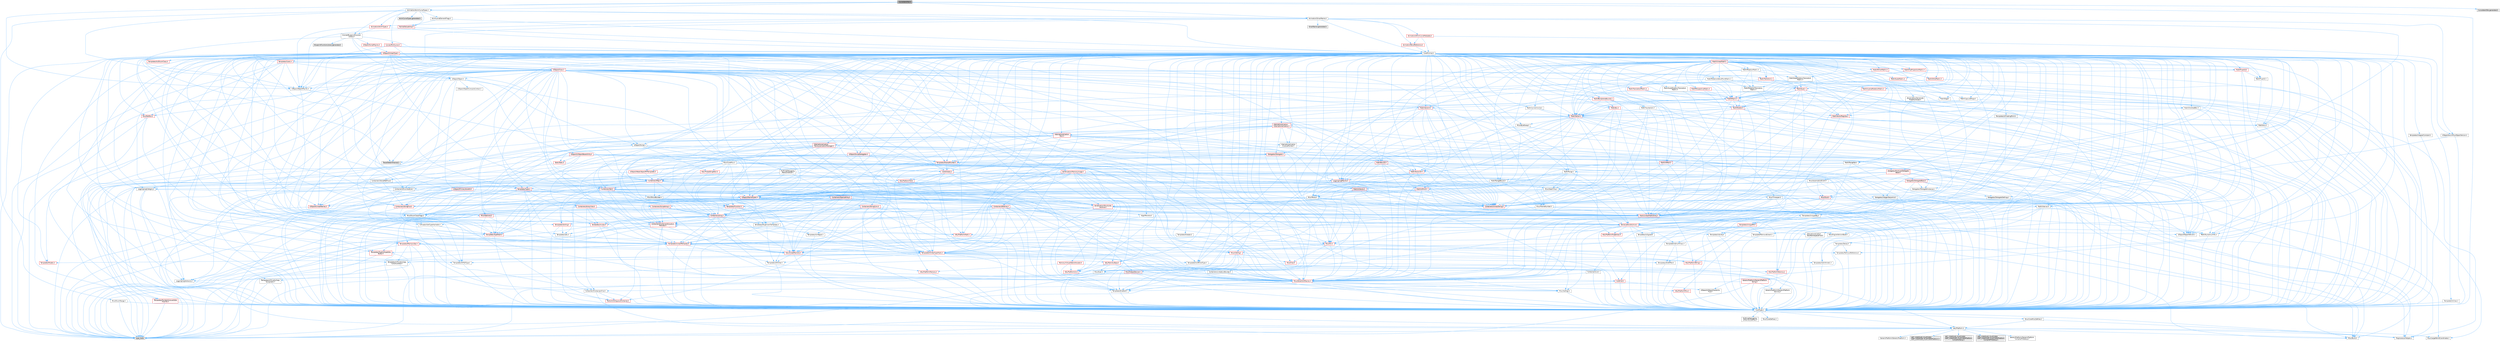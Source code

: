 digraph "CurveIdentifier.h"
{
 // INTERACTIVE_SVG=YES
 // LATEX_PDF_SIZE
  bgcolor="transparent";
  edge [fontname=Helvetica,fontsize=10,labelfontname=Helvetica,labelfontsize=10];
  node [fontname=Helvetica,fontsize=10,shape=box,height=0.2,width=0.4];
  Node1 [id="Node000001",label="CurveIdentifier.h",height=0.2,width=0.4,color="gray40", fillcolor="grey60", style="filled", fontcolor="black",tooltip=" "];
  Node1 -> Node2 [id="edge1_Node000001_Node000002",color="steelblue1",style="solid",tooltip=" "];
  Node2 [id="Node000002",label="CoreTypes.h",height=0.2,width=0.4,color="grey40", fillcolor="white", style="filled",URL="$dc/dec/CoreTypes_8h.html",tooltip=" "];
  Node2 -> Node3 [id="edge2_Node000002_Node000003",color="steelblue1",style="solid",tooltip=" "];
  Node3 [id="Node000003",label="HAL/Platform.h",height=0.2,width=0.4,color="grey40", fillcolor="white", style="filled",URL="$d9/dd0/Platform_8h.html",tooltip=" "];
  Node3 -> Node4 [id="edge3_Node000003_Node000004",color="steelblue1",style="solid",tooltip=" "];
  Node4 [id="Node000004",label="Misc/Build.h",height=0.2,width=0.4,color="grey40", fillcolor="white", style="filled",URL="$d3/dbb/Build_8h.html",tooltip=" "];
  Node3 -> Node5 [id="edge4_Node000003_Node000005",color="steelblue1",style="solid",tooltip=" "];
  Node5 [id="Node000005",label="Misc/LargeWorldCoordinates.h",height=0.2,width=0.4,color="grey40", fillcolor="white", style="filled",URL="$d2/dcb/LargeWorldCoordinates_8h.html",tooltip=" "];
  Node3 -> Node6 [id="edge5_Node000003_Node000006",color="steelblue1",style="solid",tooltip=" "];
  Node6 [id="Node000006",label="type_traits",height=0.2,width=0.4,color="grey60", fillcolor="#E0E0E0", style="filled",tooltip=" "];
  Node3 -> Node7 [id="edge6_Node000003_Node000007",color="steelblue1",style="solid",tooltip=" "];
  Node7 [id="Node000007",label="PreprocessorHelpers.h",height=0.2,width=0.4,color="grey40", fillcolor="white", style="filled",URL="$db/ddb/PreprocessorHelpers_8h.html",tooltip=" "];
  Node3 -> Node8 [id="edge7_Node000003_Node000008",color="steelblue1",style="solid",tooltip=" "];
  Node8 [id="Node000008",label="UBT_COMPILED_PLATFORM\l/UBT_COMPILED_PLATFORMPlatform\lCompilerPreSetup.h",height=0.2,width=0.4,color="grey60", fillcolor="#E0E0E0", style="filled",tooltip=" "];
  Node3 -> Node9 [id="edge8_Node000003_Node000009",color="steelblue1",style="solid",tooltip=" "];
  Node9 [id="Node000009",label="GenericPlatform/GenericPlatform\lCompilerPreSetup.h",height=0.2,width=0.4,color="grey40", fillcolor="white", style="filled",URL="$d9/dc8/GenericPlatformCompilerPreSetup_8h.html",tooltip=" "];
  Node3 -> Node10 [id="edge9_Node000003_Node000010",color="steelblue1",style="solid",tooltip=" "];
  Node10 [id="Node000010",label="GenericPlatform/GenericPlatform.h",height=0.2,width=0.4,color="grey40", fillcolor="white", style="filled",URL="$d6/d84/GenericPlatform_8h.html",tooltip=" "];
  Node3 -> Node11 [id="edge10_Node000003_Node000011",color="steelblue1",style="solid",tooltip=" "];
  Node11 [id="Node000011",label="UBT_COMPILED_PLATFORM\l/UBT_COMPILED_PLATFORMPlatform.h",height=0.2,width=0.4,color="grey60", fillcolor="#E0E0E0", style="filled",tooltip=" "];
  Node3 -> Node12 [id="edge11_Node000003_Node000012",color="steelblue1",style="solid",tooltip=" "];
  Node12 [id="Node000012",label="UBT_COMPILED_PLATFORM\l/UBT_COMPILED_PLATFORMPlatform\lCompilerSetup.h",height=0.2,width=0.4,color="grey60", fillcolor="#E0E0E0", style="filled",tooltip=" "];
  Node2 -> Node13 [id="edge12_Node000002_Node000013",color="steelblue1",style="solid",tooltip=" "];
  Node13 [id="Node000013",label="ProfilingDebugging\l/UMemoryDefines.h",height=0.2,width=0.4,color="grey40", fillcolor="white", style="filled",URL="$d2/da2/UMemoryDefines_8h.html",tooltip=" "];
  Node2 -> Node14 [id="edge13_Node000002_Node000014",color="steelblue1",style="solid",tooltip=" "];
  Node14 [id="Node000014",label="Misc/CoreMiscDefines.h",height=0.2,width=0.4,color="grey40", fillcolor="white", style="filled",URL="$da/d38/CoreMiscDefines_8h.html",tooltip=" "];
  Node14 -> Node3 [id="edge14_Node000014_Node000003",color="steelblue1",style="solid",tooltip=" "];
  Node14 -> Node7 [id="edge15_Node000014_Node000007",color="steelblue1",style="solid",tooltip=" "];
  Node2 -> Node15 [id="edge16_Node000002_Node000015",color="steelblue1",style="solid",tooltip=" "];
  Node15 [id="Node000015",label="Misc/CoreDefines.h",height=0.2,width=0.4,color="grey40", fillcolor="white", style="filled",URL="$d3/dd2/CoreDefines_8h.html",tooltip=" "];
  Node1 -> Node16 [id="edge17_Node000001_Node000016",color="steelblue1",style="solid",tooltip=" "];
  Node16 [id="Node000016",label="UObject/ObjectMacros.h",height=0.2,width=0.4,color="grey40", fillcolor="white", style="filled",URL="$d8/d8d/ObjectMacros_8h.html",tooltip=" "];
  Node16 -> Node17 [id="edge18_Node000016_Node000017",color="steelblue1",style="solid",tooltip=" "];
  Node17 [id="Node000017",label="Misc/EnumClassFlags.h",height=0.2,width=0.4,color="grey40", fillcolor="white", style="filled",URL="$d8/de7/EnumClassFlags_8h.html",tooltip=" "];
  Node16 -> Node18 [id="edge19_Node000016_Node000018",color="steelblue1",style="solid",tooltip=" "];
  Node18 [id="Node000018",label="UObject/Script.h",height=0.2,width=0.4,color="grey40", fillcolor="white", style="filled",URL="$de/dc6/Script_8h.html",tooltip=" "];
  Node18 -> Node19 [id="edge20_Node000018_Node000019",color="steelblue1",style="solid",tooltip=" "];
  Node19 [id="Node000019",label="Delegates/Delegate.h",height=0.2,width=0.4,color="red", fillcolor="#FFF0F0", style="filled",URL="$d4/d80/Delegate_8h.html",tooltip=" "];
  Node19 -> Node2 [id="edge21_Node000019_Node000002",color="steelblue1",style="solid",tooltip=" "];
  Node19 -> Node20 [id="edge22_Node000019_Node000020",color="steelblue1",style="solid",tooltip=" "];
  Node20 [id="Node000020",label="Misc/AssertionMacros.h",height=0.2,width=0.4,color="red", fillcolor="#FFF0F0", style="filled",URL="$d0/dfa/AssertionMacros_8h.html",tooltip=" "];
  Node20 -> Node2 [id="edge23_Node000020_Node000002",color="steelblue1",style="solid",tooltip=" "];
  Node20 -> Node3 [id="edge24_Node000020_Node000003",color="steelblue1",style="solid",tooltip=" "];
  Node20 -> Node21 [id="edge25_Node000020_Node000021",color="steelblue1",style="solid",tooltip=" "];
  Node21 [id="Node000021",label="HAL/PlatformMisc.h",height=0.2,width=0.4,color="red", fillcolor="#FFF0F0", style="filled",URL="$d0/df5/PlatformMisc_8h.html",tooltip=" "];
  Node21 -> Node2 [id="edge26_Node000021_Node000002",color="steelblue1",style="solid",tooltip=" "];
  Node20 -> Node7 [id="edge27_Node000020_Node000007",color="steelblue1",style="solid",tooltip=" "];
  Node20 -> Node56 [id="edge28_Node000020_Node000056",color="steelblue1",style="solid",tooltip=" "];
  Node56 [id="Node000056",label="Templates/EnableIf.h",height=0.2,width=0.4,color="grey40", fillcolor="white", style="filled",URL="$d7/d60/EnableIf_8h.html",tooltip=" "];
  Node56 -> Node2 [id="edge29_Node000056_Node000002",color="steelblue1",style="solid",tooltip=" "];
  Node20 -> Node62 [id="edge30_Node000020_Node000062",color="steelblue1",style="solid",tooltip=" "];
  Node62 [id="Node000062",label="Misc/VarArgs.h",height=0.2,width=0.4,color="grey40", fillcolor="white", style="filled",URL="$d5/d6f/VarArgs_8h.html",tooltip=" "];
  Node62 -> Node2 [id="edge31_Node000062_Node000002",color="steelblue1",style="solid",tooltip=" "];
  Node19 -> Node70 [id="edge32_Node000019_Node000070",color="steelblue1",style="solid",tooltip=" "];
  Node70 [id="Node000070",label="UObject/NameTypes.h",height=0.2,width=0.4,color="red", fillcolor="#FFF0F0", style="filled",URL="$d6/d35/NameTypes_8h.html",tooltip=" "];
  Node70 -> Node2 [id="edge33_Node000070_Node000002",color="steelblue1",style="solid",tooltip=" "];
  Node70 -> Node20 [id="edge34_Node000070_Node000020",color="steelblue1",style="solid",tooltip=" "];
  Node70 -> Node71 [id="edge35_Node000070_Node000071",color="steelblue1",style="solid",tooltip=" "];
  Node71 [id="Node000071",label="HAL/UnrealMemory.h",height=0.2,width=0.4,color="red", fillcolor="#FFF0F0", style="filled",URL="$d9/d96/UnrealMemory_8h.html",tooltip=" "];
  Node71 -> Node2 [id="edge36_Node000071_Node000002",color="steelblue1",style="solid",tooltip=" "];
  Node71 -> Node75 [id="edge37_Node000071_Node000075",color="steelblue1",style="solid",tooltip=" "];
  Node75 [id="Node000075",label="HAL/MemoryBase.h",height=0.2,width=0.4,color="red", fillcolor="#FFF0F0", style="filled",URL="$d6/d9f/MemoryBase_8h.html",tooltip=" "];
  Node75 -> Node2 [id="edge38_Node000075_Node000002",color="steelblue1",style="solid",tooltip=" "];
  Node75 -> Node49 [id="edge39_Node000075_Node000049",color="steelblue1",style="solid",tooltip=" "];
  Node49 [id="Node000049",label="HAL/PlatformAtomics.h",height=0.2,width=0.4,color="red", fillcolor="#FFF0F0", style="filled",URL="$d3/d36/PlatformAtomics_8h.html",tooltip=" "];
  Node49 -> Node2 [id="edge40_Node000049_Node000002",color="steelblue1",style="solid",tooltip=" "];
  Node75 -> Node33 [id="edge41_Node000075_Node000033",color="steelblue1",style="solid",tooltip=" "];
  Node33 [id="Node000033",label="HAL/PlatformCrt.h",height=0.2,width=0.4,color="red", fillcolor="#FFF0F0", style="filled",URL="$d8/d75/PlatformCrt_8h.html",tooltip=" "];
  Node75 -> Node76 [id="edge42_Node000075_Node000076",color="steelblue1",style="solid",tooltip=" "];
  Node76 [id="Node000076",label="Misc/Exec.h",height=0.2,width=0.4,color="grey40", fillcolor="white", style="filled",URL="$de/ddb/Exec_8h.html",tooltip=" "];
  Node76 -> Node2 [id="edge43_Node000076_Node000002",color="steelblue1",style="solid",tooltip=" "];
  Node76 -> Node20 [id="edge44_Node000076_Node000020",color="steelblue1",style="solid",tooltip=" "];
  Node75 -> Node77 [id="edge45_Node000075_Node000077",color="steelblue1",style="solid",tooltip=" "];
  Node77 [id="Node000077",label="Misc/OutputDevice.h",height=0.2,width=0.4,color="red", fillcolor="#FFF0F0", style="filled",URL="$d7/d32/OutputDevice_8h.html",tooltip=" "];
  Node77 -> Node28 [id="edge46_Node000077_Node000028",color="steelblue1",style="solid",tooltip=" "];
  Node28 [id="Node000028",label="CoreFwd.h",height=0.2,width=0.4,color="red", fillcolor="#FFF0F0", style="filled",URL="$d1/d1e/CoreFwd_8h.html",tooltip=" "];
  Node28 -> Node2 [id="edge47_Node000028_Node000002",color="steelblue1",style="solid",tooltip=" "];
  Node28 -> Node29 [id="edge48_Node000028_Node000029",color="steelblue1",style="solid",tooltip=" "];
  Node29 [id="Node000029",label="Containers/ContainersFwd.h",height=0.2,width=0.4,color="grey40", fillcolor="white", style="filled",URL="$d4/d0a/ContainersFwd_8h.html",tooltip=" "];
  Node29 -> Node3 [id="edge49_Node000029_Node000003",color="steelblue1",style="solid",tooltip=" "];
  Node29 -> Node2 [id="edge50_Node000029_Node000002",color="steelblue1",style="solid",tooltip=" "];
  Node29 -> Node26 [id="edge51_Node000029_Node000026",color="steelblue1",style="solid",tooltip=" "];
  Node26 [id="Node000026",label="Traits/IsContiguousContainer.h",height=0.2,width=0.4,color="red", fillcolor="#FFF0F0", style="filled",URL="$d5/d3c/IsContiguousContainer_8h.html",tooltip=" "];
  Node26 -> Node2 [id="edge52_Node000026_Node000002",color="steelblue1",style="solid",tooltip=" "];
  Node28 -> Node31 [id="edge53_Node000028_Node000031",color="steelblue1",style="solid",tooltip=" "];
  Node31 [id="Node000031",label="UObject/UObjectHierarchy\lFwd.h",height=0.2,width=0.4,color="grey40", fillcolor="white", style="filled",URL="$d3/d13/UObjectHierarchyFwd_8h.html",tooltip=" "];
  Node77 -> Node2 [id="edge54_Node000077_Node000002",color="steelblue1",style="solid",tooltip=" "];
  Node77 -> Node78 [id="edge55_Node000077_Node000078",color="steelblue1",style="solid",tooltip=" "];
  Node78 [id="Node000078",label="Logging/LogVerbosity.h",height=0.2,width=0.4,color="grey40", fillcolor="white", style="filled",URL="$d2/d8f/LogVerbosity_8h.html",tooltip=" "];
  Node78 -> Node2 [id="edge56_Node000078_Node000002",color="steelblue1",style="solid",tooltip=" "];
  Node77 -> Node62 [id="edge57_Node000077_Node000062",color="steelblue1",style="solid",tooltip=" "];
  Node71 -> Node88 [id="edge58_Node000071_Node000088",color="steelblue1",style="solid",tooltip=" "];
  Node88 [id="Node000088",label="HAL/PlatformMemory.h",height=0.2,width=0.4,color="red", fillcolor="#FFF0F0", style="filled",URL="$de/d68/PlatformMemory_8h.html",tooltip=" "];
  Node88 -> Node2 [id="edge59_Node000088_Node000002",color="steelblue1",style="solid",tooltip=" "];
  Node71 -> Node91 [id="edge60_Node000071_Node000091",color="steelblue1",style="solid",tooltip=" "];
  Node91 [id="Node000091",label="Templates/IsPointer.h",height=0.2,width=0.4,color="grey40", fillcolor="white", style="filled",URL="$d7/d05/IsPointer_8h.html",tooltip=" "];
  Node91 -> Node2 [id="edge61_Node000091_Node000002",color="steelblue1",style="solid",tooltip=" "];
  Node70 -> Node92 [id="edge62_Node000070_Node000092",color="steelblue1",style="solid",tooltip=" "];
  Node92 [id="Node000092",label="Templates/UnrealTypeTraits.h",height=0.2,width=0.4,color="red", fillcolor="#FFF0F0", style="filled",URL="$d2/d2d/UnrealTypeTraits_8h.html",tooltip=" "];
  Node92 -> Node2 [id="edge63_Node000092_Node000002",color="steelblue1",style="solid",tooltip=" "];
  Node92 -> Node91 [id="edge64_Node000092_Node000091",color="steelblue1",style="solid",tooltip=" "];
  Node92 -> Node20 [id="edge65_Node000092_Node000020",color="steelblue1",style="solid",tooltip=" "];
  Node92 -> Node84 [id="edge66_Node000092_Node000084",color="steelblue1",style="solid",tooltip=" "];
  Node84 [id="Node000084",label="Templates/AndOrNot.h",height=0.2,width=0.4,color="grey40", fillcolor="white", style="filled",URL="$db/d0a/AndOrNot_8h.html",tooltip=" "];
  Node84 -> Node2 [id="edge67_Node000084_Node000002",color="steelblue1",style="solid",tooltip=" "];
  Node92 -> Node56 [id="edge68_Node000092_Node000056",color="steelblue1",style="solid",tooltip=" "];
  Node92 -> Node93 [id="edge69_Node000092_Node000093",color="steelblue1",style="solid",tooltip=" "];
  Node93 [id="Node000093",label="Templates/IsArithmetic.h",height=0.2,width=0.4,color="grey40", fillcolor="white", style="filled",URL="$d2/d5d/IsArithmetic_8h.html",tooltip=" "];
  Node93 -> Node2 [id="edge70_Node000093_Node000002",color="steelblue1",style="solid",tooltip=" "];
  Node92 -> Node94 [id="edge71_Node000092_Node000094",color="steelblue1",style="solid",tooltip=" "];
  Node94 [id="Node000094",label="Templates/Models.h",height=0.2,width=0.4,color="red", fillcolor="#FFF0F0", style="filled",URL="$d3/d0c/Models_8h.html",tooltip=" "];
  Node92 -> Node95 [id="edge72_Node000092_Node000095",color="steelblue1",style="solid",tooltip=" "];
  Node95 [id="Node000095",label="Templates/IsPODType.h",height=0.2,width=0.4,color="grey40", fillcolor="white", style="filled",URL="$d7/db1/IsPODType_8h.html",tooltip=" "];
  Node95 -> Node2 [id="edge73_Node000095_Node000002",color="steelblue1",style="solid",tooltip=" "];
  Node92 -> Node96 [id="edge74_Node000092_Node000096",color="steelblue1",style="solid",tooltip=" "];
  Node96 [id="Node000096",label="Templates/IsUECoreType.h",height=0.2,width=0.4,color="grey40", fillcolor="white", style="filled",URL="$d1/db8/IsUECoreType_8h.html",tooltip=" "];
  Node96 -> Node2 [id="edge75_Node000096_Node000002",color="steelblue1",style="solid",tooltip=" "];
  Node96 -> Node6 [id="edge76_Node000096_Node000006",color="steelblue1",style="solid",tooltip=" "];
  Node92 -> Node85 [id="edge77_Node000092_Node000085",color="steelblue1",style="solid",tooltip=" "];
  Node85 [id="Node000085",label="Templates/IsTriviallyCopy\lConstructible.h",height=0.2,width=0.4,color="grey40", fillcolor="white", style="filled",URL="$d3/d78/IsTriviallyCopyConstructible_8h.html",tooltip=" "];
  Node85 -> Node2 [id="edge78_Node000085_Node000002",color="steelblue1",style="solid",tooltip=" "];
  Node85 -> Node6 [id="edge79_Node000085_Node000006",color="steelblue1",style="solid",tooltip=" "];
  Node70 -> Node97 [id="edge80_Node000070_Node000097",color="steelblue1",style="solid",tooltip=" "];
  Node97 [id="Node000097",label="Templates/UnrealTemplate.h",height=0.2,width=0.4,color="red", fillcolor="#FFF0F0", style="filled",URL="$d4/d24/UnrealTemplate_8h.html",tooltip=" "];
  Node97 -> Node2 [id="edge81_Node000097_Node000002",color="steelblue1",style="solid",tooltip=" "];
  Node97 -> Node91 [id="edge82_Node000097_Node000091",color="steelblue1",style="solid",tooltip=" "];
  Node97 -> Node71 [id="edge83_Node000097_Node000071",color="steelblue1",style="solid",tooltip=" "];
  Node97 -> Node92 [id="edge84_Node000097_Node000092",color="steelblue1",style="solid",tooltip=" "];
  Node97 -> Node100 [id="edge85_Node000097_Node000100",color="steelblue1",style="solid",tooltip=" "];
  Node100 [id="Node000100",label="Templates/RemoveReference.h",height=0.2,width=0.4,color="grey40", fillcolor="white", style="filled",URL="$da/dbe/RemoveReference_8h.html",tooltip=" "];
  Node100 -> Node2 [id="edge86_Node000100_Node000002",color="steelblue1",style="solid",tooltip=" "];
  Node97 -> Node101 [id="edge87_Node000097_Node000101",color="steelblue1",style="solid",tooltip=" "];
  Node101 [id="Node000101",label="Templates/TypeCompatible\lBytes.h",height=0.2,width=0.4,color="red", fillcolor="#FFF0F0", style="filled",URL="$df/d0a/TypeCompatibleBytes_8h.html",tooltip=" "];
  Node101 -> Node2 [id="edge88_Node000101_Node000002",color="steelblue1",style="solid",tooltip=" "];
  Node101 -> Node6 [id="edge89_Node000101_Node000006",color="steelblue1",style="solid",tooltip=" "];
  Node97 -> Node26 [id="edge90_Node000097_Node000026",color="steelblue1",style="solid",tooltip=" "];
  Node97 -> Node6 [id="edge91_Node000097_Node000006",color="steelblue1",style="solid",tooltip=" "];
  Node70 -> Node103 [id="edge92_Node000070_Node000103",color="steelblue1",style="solid",tooltip=" "];
  Node103 [id="Node000103",label="Containers/UnrealString.h",height=0.2,width=0.4,color="red", fillcolor="#FFF0F0", style="filled",URL="$d5/dba/UnrealString_8h.html",tooltip=" "];
  Node70 -> Node110 [id="edge93_Node000070_Node000110",color="steelblue1",style="solid",tooltip=" "];
  Node110 [id="Node000110",label="Containers/StringConv.h",height=0.2,width=0.4,color="red", fillcolor="#FFF0F0", style="filled",URL="$d3/ddf/StringConv_8h.html",tooltip=" "];
  Node110 -> Node2 [id="edge94_Node000110_Node000002",color="steelblue1",style="solid",tooltip=" "];
  Node110 -> Node20 [id="edge95_Node000110_Node000020",color="steelblue1",style="solid",tooltip=" "];
  Node110 -> Node111 [id="edge96_Node000110_Node000111",color="steelblue1",style="solid",tooltip=" "];
  Node111 [id="Node000111",label="Containers/ContainerAllocation\lPolicies.h",height=0.2,width=0.4,color="red", fillcolor="#FFF0F0", style="filled",URL="$d7/dff/ContainerAllocationPolicies_8h.html",tooltip=" "];
  Node111 -> Node2 [id="edge97_Node000111_Node000002",color="steelblue1",style="solid",tooltip=" "];
  Node111 -> Node111 [id="edge98_Node000111_Node000111",color="steelblue1",style="solid",tooltip=" "];
  Node111 -> Node113 [id="edge99_Node000111_Node000113",color="steelblue1",style="solid",tooltip=" "];
  Node113 [id="Node000113",label="HAL/PlatformMath.h",height=0.2,width=0.4,color="red", fillcolor="#FFF0F0", style="filled",URL="$dc/d53/PlatformMath_8h.html",tooltip=" "];
  Node113 -> Node2 [id="edge100_Node000113_Node000002",color="steelblue1",style="solid",tooltip=" "];
  Node111 -> Node71 [id="edge101_Node000111_Node000071",color="steelblue1",style="solid",tooltip=" "];
  Node111 -> Node43 [id="edge102_Node000111_Node000043",color="steelblue1",style="solid",tooltip=" "];
  Node43 [id="Node000043",label="Math/NumericLimits.h",height=0.2,width=0.4,color="grey40", fillcolor="white", style="filled",URL="$df/d1b/NumericLimits_8h.html",tooltip=" "];
  Node43 -> Node2 [id="edge103_Node000043_Node000002",color="steelblue1",style="solid",tooltip=" "];
  Node111 -> Node20 [id="edge104_Node000111_Node000020",color="steelblue1",style="solid",tooltip=" "];
  Node111 -> Node122 [id="edge105_Node000111_Node000122",color="steelblue1",style="solid",tooltip=" "];
  Node122 [id="Node000122",label="Templates/MemoryOps.h",height=0.2,width=0.4,color="red", fillcolor="#FFF0F0", style="filled",URL="$db/dea/MemoryOps_8h.html",tooltip=" "];
  Node122 -> Node2 [id="edge106_Node000122_Node000002",color="steelblue1",style="solid",tooltip=" "];
  Node122 -> Node71 [id="edge107_Node000122_Node000071",color="steelblue1",style="solid",tooltip=" "];
  Node122 -> Node86 [id="edge108_Node000122_Node000086",color="steelblue1",style="solid",tooltip=" "];
  Node86 [id="Node000086",label="Templates/IsTriviallyCopy\lAssignable.h",height=0.2,width=0.4,color="grey40", fillcolor="white", style="filled",URL="$d2/df2/IsTriviallyCopyAssignable_8h.html",tooltip=" "];
  Node86 -> Node2 [id="edge109_Node000086_Node000002",color="steelblue1",style="solid",tooltip=" "];
  Node86 -> Node6 [id="edge110_Node000086_Node000006",color="steelblue1",style="solid",tooltip=" "];
  Node122 -> Node85 [id="edge111_Node000122_Node000085",color="steelblue1",style="solid",tooltip=" "];
  Node122 -> Node92 [id="edge112_Node000122_Node000092",color="steelblue1",style="solid",tooltip=" "];
  Node122 -> Node6 [id="edge113_Node000122_Node000006",color="steelblue1",style="solid",tooltip=" "];
  Node111 -> Node101 [id="edge114_Node000111_Node000101",color="steelblue1",style="solid",tooltip=" "];
  Node111 -> Node6 [id="edge115_Node000111_Node000006",color="steelblue1",style="solid",tooltip=" "];
  Node110 -> Node123 [id="edge116_Node000110_Node000123",color="steelblue1",style="solid",tooltip=" "];
  Node123 [id="Node000123",label="Containers/Array.h",height=0.2,width=0.4,color="red", fillcolor="#FFF0F0", style="filled",URL="$df/dd0/Array_8h.html",tooltip=" "];
  Node123 -> Node2 [id="edge117_Node000123_Node000002",color="steelblue1",style="solid",tooltip=" "];
  Node123 -> Node20 [id="edge118_Node000123_Node000020",color="steelblue1",style="solid",tooltip=" "];
  Node123 -> Node71 [id="edge119_Node000123_Node000071",color="steelblue1",style="solid",tooltip=" "];
  Node123 -> Node92 [id="edge120_Node000123_Node000092",color="steelblue1",style="solid",tooltip=" "];
  Node123 -> Node97 [id="edge121_Node000123_Node000097",color="steelblue1",style="solid",tooltip=" "];
  Node123 -> Node111 [id="edge122_Node000123_Node000111",color="steelblue1",style="solid",tooltip=" "];
  Node123 -> Node130 [id="edge123_Node000123_Node000130",color="steelblue1",style="solid",tooltip=" "];
  Node130 [id="Node000130",label="Serialization/Archive.h",height=0.2,width=0.4,color="red", fillcolor="#FFF0F0", style="filled",URL="$d7/d3b/Archive_8h.html",tooltip=" "];
  Node130 -> Node28 [id="edge124_Node000130_Node000028",color="steelblue1",style="solid",tooltip=" "];
  Node130 -> Node2 [id="edge125_Node000130_Node000002",color="steelblue1",style="solid",tooltip=" "];
  Node130 -> Node131 [id="edge126_Node000130_Node000131",color="steelblue1",style="solid",tooltip=" "];
  Node131 [id="Node000131",label="HAL/PlatformProperties.h",height=0.2,width=0.4,color="red", fillcolor="#FFF0F0", style="filled",URL="$d9/db0/PlatformProperties_8h.html",tooltip=" "];
  Node131 -> Node2 [id="edge127_Node000131_Node000002",color="steelblue1",style="solid",tooltip=" "];
  Node130 -> Node134 [id="edge128_Node000130_Node000134",color="steelblue1",style="solid",tooltip=" "];
  Node134 [id="Node000134",label="Internationalization\l/TextNamespaceFwd.h",height=0.2,width=0.4,color="grey40", fillcolor="white", style="filled",URL="$d8/d97/TextNamespaceFwd_8h.html",tooltip=" "];
  Node134 -> Node2 [id="edge129_Node000134_Node000002",color="steelblue1",style="solid",tooltip=" "];
  Node130 -> Node20 [id="edge130_Node000130_Node000020",color="steelblue1",style="solid",tooltip=" "];
  Node130 -> Node4 [id="edge131_Node000130_Node000004",color="steelblue1",style="solid",tooltip=" "];
  Node130 -> Node135 [id="edge132_Node000130_Node000135",color="steelblue1",style="solid",tooltip=" "];
  Node135 [id="Node000135",label="Misc/EngineVersionBase.h",height=0.2,width=0.4,color="grey40", fillcolor="white", style="filled",URL="$d5/d2b/EngineVersionBase_8h.html",tooltip=" "];
  Node135 -> Node2 [id="edge133_Node000135_Node000002",color="steelblue1",style="solid",tooltip=" "];
  Node130 -> Node62 [id="edge134_Node000130_Node000062",color="steelblue1",style="solid",tooltip=" "];
  Node130 -> Node56 [id="edge135_Node000130_Node000056",color="steelblue1",style="solid",tooltip=" "];
  Node130 -> Node138 [id="edge136_Node000130_Node000138",color="steelblue1",style="solid",tooltip=" "];
  Node138 [id="Node000138",label="Templates/IsEnumClass.h",height=0.2,width=0.4,color="grey40", fillcolor="white", style="filled",URL="$d7/d15/IsEnumClass_8h.html",tooltip=" "];
  Node138 -> Node2 [id="edge137_Node000138_Node000002",color="steelblue1",style="solid",tooltip=" "];
  Node138 -> Node84 [id="edge138_Node000138_Node000084",color="steelblue1",style="solid",tooltip=" "];
  Node130 -> Node118 [id="edge139_Node000130_Node000118",color="steelblue1",style="solid",tooltip=" "];
  Node118 [id="Node000118",label="Templates/IsSigned.h",height=0.2,width=0.4,color="grey40", fillcolor="white", style="filled",URL="$d8/dd8/IsSigned_8h.html",tooltip=" "];
  Node118 -> Node2 [id="edge140_Node000118_Node000002",color="steelblue1",style="solid",tooltip=" "];
  Node130 -> Node97 [id="edge141_Node000130_Node000097",color="steelblue1",style="solid",tooltip=" "];
  Node130 -> Node139 [id="edge142_Node000130_Node000139",color="steelblue1",style="solid",tooltip=" "];
  Node139 [id="Node000139",label="UObject/ObjectVersion.h",height=0.2,width=0.4,color="grey40", fillcolor="white", style="filled",URL="$da/d63/ObjectVersion_8h.html",tooltip=" "];
  Node139 -> Node2 [id="edge143_Node000139_Node000002",color="steelblue1",style="solid",tooltip=" "];
  Node123 -> Node167 [id="edge144_Node000123_Node000167",color="steelblue1",style="solid",tooltip=" "];
  Node167 [id="Node000167",label="Concepts/GetTypeHashable.h",height=0.2,width=0.4,color="grey40", fillcolor="white", style="filled",URL="$d3/da2/GetTypeHashable_8h.html",tooltip=" "];
  Node167 -> Node2 [id="edge145_Node000167_Node000002",color="steelblue1",style="solid",tooltip=" "];
  Node167 -> Node145 [id="edge146_Node000167_Node000145",color="steelblue1",style="solid",tooltip=" "];
  Node145 [id="Node000145",label="Templates/TypeHash.h",height=0.2,width=0.4,color="red", fillcolor="#FFF0F0", style="filled",URL="$d1/d62/TypeHash_8h.html",tooltip=" "];
  Node145 -> Node2 [id="edge147_Node000145_Node000002",color="steelblue1",style="solid",tooltip=" "];
  Node145 -> Node146 [id="edge148_Node000145_Node000146",color="steelblue1",style="solid",tooltip=" "];
  Node146 [id="Node000146",label="Misc/Crc.h",height=0.2,width=0.4,color="red", fillcolor="#FFF0F0", style="filled",URL="$d4/dd2/Crc_8h.html",tooltip=" "];
  Node146 -> Node2 [id="edge149_Node000146_Node000002",color="steelblue1",style="solid",tooltip=" "];
  Node146 -> Node73 [id="edge150_Node000146_Node000073",color="steelblue1",style="solid",tooltip=" "];
  Node73 [id="Node000073",label="HAL/PlatformString.h",height=0.2,width=0.4,color="red", fillcolor="#FFF0F0", style="filled",URL="$db/db5/PlatformString_8h.html",tooltip=" "];
  Node73 -> Node2 [id="edge151_Node000073_Node000002",color="steelblue1",style="solid",tooltip=" "];
  Node146 -> Node20 [id="edge152_Node000146_Node000020",color="steelblue1",style="solid",tooltip=" "];
  Node146 -> Node147 [id="edge153_Node000146_Node000147",color="steelblue1",style="solid",tooltip=" "];
  Node147 [id="Node000147",label="Misc/CString.h",height=0.2,width=0.4,color="red", fillcolor="#FFF0F0", style="filled",URL="$d2/d49/CString_8h.html",tooltip=" "];
  Node147 -> Node2 [id="edge154_Node000147_Node000002",color="steelblue1",style="solid",tooltip=" "];
  Node147 -> Node33 [id="edge155_Node000147_Node000033",color="steelblue1",style="solid",tooltip=" "];
  Node147 -> Node73 [id="edge156_Node000147_Node000073",color="steelblue1",style="solid",tooltip=" "];
  Node147 -> Node20 [id="edge157_Node000147_Node000020",color="steelblue1",style="solid",tooltip=" "];
  Node147 -> Node148 [id="edge158_Node000147_Node000148",color="steelblue1",style="solid",tooltip=" "];
  Node148 [id="Node000148",label="Misc/Char.h",height=0.2,width=0.4,color="red", fillcolor="#FFF0F0", style="filled",URL="$d0/d58/Char_8h.html",tooltip=" "];
  Node148 -> Node2 [id="edge159_Node000148_Node000002",color="steelblue1",style="solid",tooltip=" "];
  Node148 -> Node6 [id="edge160_Node000148_Node000006",color="steelblue1",style="solid",tooltip=" "];
  Node147 -> Node62 [id="edge161_Node000147_Node000062",color="steelblue1",style="solid",tooltip=" "];
  Node146 -> Node148 [id="edge162_Node000146_Node000148",color="steelblue1",style="solid",tooltip=" "];
  Node146 -> Node92 [id="edge163_Node000146_Node000092",color="steelblue1",style="solid",tooltip=" "];
  Node145 -> Node6 [id="edge164_Node000145_Node000006",color="steelblue1",style="solid",tooltip=" "];
  Node123 -> Node156 [id="edge165_Node000123_Node000156",color="steelblue1",style="solid",tooltip=" "];
  Node156 [id="Node000156",label="Templates/Invoke.h",height=0.2,width=0.4,color="red", fillcolor="#FFF0F0", style="filled",URL="$d7/deb/Invoke_8h.html",tooltip=" "];
  Node156 -> Node2 [id="edge166_Node000156_Node000002",color="steelblue1",style="solid",tooltip=" "];
  Node156 -> Node97 [id="edge167_Node000156_Node000097",color="steelblue1",style="solid",tooltip=" "];
  Node156 -> Node6 [id="edge168_Node000156_Node000006",color="steelblue1",style="solid",tooltip=" "];
  Node123 -> Node161 [id="edge169_Node000123_Node000161",color="steelblue1",style="solid",tooltip=" "];
  Node161 [id="Node000161",label="Templates/Less.h",height=0.2,width=0.4,color="grey40", fillcolor="white", style="filled",URL="$de/dc8/Less_8h.html",tooltip=" "];
  Node161 -> Node2 [id="edge170_Node000161_Node000002",color="steelblue1",style="solid",tooltip=" "];
  Node161 -> Node97 [id="edge171_Node000161_Node000097",color="steelblue1",style="solid",tooltip=" "];
  Node123 -> Node169 [id="edge172_Node000123_Node000169",color="steelblue1",style="solid",tooltip=" "];
  Node169 [id="Node000169",label="Templates/Sorting.h",height=0.2,width=0.4,color="red", fillcolor="#FFF0F0", style="filled",URL="$d3/d9e/Sorting_8h.html",tooltip=" "];
  Node169 -> Node2 [id="edge173_Node000169_Node000002",color="steelblue1",style="solid",tooltip=" "];
  Node169 -> Node113 [id="edge174_Node000169_Node000113",color="steelblue1",style="solid",tooltip=" "];
  Node169 -> Node161 [id="edge175_Node000169_Node000161",color="steelblue1",style="solid",tooltip=" "];
  Node123 -> Node173 [id="edge176_Node000123_Node000173",color="steelblue1",style="solid",tooltip=" "];
  Node173 [id="Node000173",label="Templates/AlignmentTemplates.h",height=0.2,width=0.4,color="grey40", fillcolor="white", style="filled",URL="$dd/d32/AlignmentTemplates_8h.html",tooltip=" "];
  Node173 -> Node2 [id="edge177_Node000173_Node000002",color="steelblue1",style="solid",tooltip=" "];
  Node173 -> Node82 [id="edge178_Node000173_Node000082",color="steelblue1",style="solid",tooltip=" "];
  Node82 [id="Node000082",label="Templates/IsIntegral.h",height=0.2,width=0.4,color="grey40", fillcolor="white", style="filled",URL="$da/d64/IsIntegral_8h.html",tooltip=" "];
  Node82 -> Node2 [id="edge179_Node000082_Node000002",color="steelblue1",style="solid",tooltip=" "];
  Node173 -> Node91 [id="edge180_Node000173_Node000091",color="steelblue1",style="solid",tooltip=" "];
  Node123 -> Node6 [id="edge181_Node000123_Node000006",color="steelblue1",style="solid",tooltip=" "];
  Node110 -> Node147 [id="edge182_Node000110_Node000147",color="steelblue1",style="solid",tooltip=" "];
  Node110 -> Node174 [id="edge183_Node000110_Node000174",color="steelblue1",style="solid",tooltip=" "];
  Node174 [id="Node000174",label="Templates/IsArray.h",height=0.2,width=0.4,color="grey40", fillcolor="white", style="filled",URL="$d8/d8d/IsArray_8h.html",tooltip=" "];
  Node174 -> Node2 [id="edge184_Node000174_Node000002",color="steelblue1",style="solid",tooltip=" "];
  Node110 -> Node97 [id="edge185_Node000110_Node000097",color="steelblue1",style="solid",tooltip=" "];
  Node110 -> Node92 [id="edge186_Node000110_Node000092",color="steelblue1",style="solid",tooltip=" "];
  Node110 -> Node26 [id="edge187_Node000110_Node000026",color="steelblue1",style="solid",tooltip=" "];
  Node110 -> Node6 [id="edge188_Node000110_Node000006",color="steelblue1",style="solid",tooltip=" "];
  Node70 -> Node23 [id="edge189_Node000070_Node000023",color="steelblue1",style="solid",tooltip=" "];
  Node23 [id="Node000023",label="Containers/StringFwd.h",height=0.2,width=0.4,color="red", fillcolor="#FFF0F0", style="filled",URL="$df/d37/StringFwd_8h.html",tooltip=" "];
  Node23 -> Node2 [id="edge190_Node000023_Node000002",color="steelblue1",style="solid",tooltip=" "];
  Node23 -> Node26 [id="edge191_Node000023_Node000026",color="steelblue1",style="solid",tooltip=" "];
  Node70 -> Node175 [id="edge192_Node000070_Node000175",color="steelblue1",style="solid",tooltip=" "];
  Node175 [id="Node000175",label="UObject/UnrealNames.h",height=0.2,width=0.4,color="red", fillcolor="#FFF0F0", style="filled",URL="$d8/db1/UnrealNames_8h.html",tooltip=" "];
  Node175 -> Node2 [id="edge193_Node000175_Node000002",color="steelblue1",style="solid",tooltip=" "];
  Node19 -> Node183 [id="edge194_Node000019_Node000183",color="steelblue1",style="solid",tooltip=" "];
  Node183 [id="Node000183",label="Templates/SharedPointer.h",height=0.2,width=0.4,color="red", fillcolor="#FFF0F0", style="filled",URL="$d2/d17/SharedPointer_8h.html",tooltip=" "];
  Node183 -> Node2 [id="edge195_Node000183_Node000002",color="steelblue1",style="solid",tooltip=" "];
  Node183 -> Node184 [id="edge196_Node000183_Node000184",color="steelblue1",style="solid",tooltip=" "];
  Node184 [id="Node000184",label="Templates/PointerIsConvertible\lFromTo.h",height=0.2,width=0.4,color="red", fillcolor="#FFF0F0", style="filled",URL="$d6/d65/PointerIsConvertibleFromTo_8h.html",tooltip=" "];
  Node184 -> Node2 [id="edge197_Node000184_Node000002",color="steelblue1",style="solid",tooltip=" "];
  Node184 -> Node6 [id="edge198_Node000184_Node000006",color="steelblue1",style="solid",tooltip=" "];
  Node183 -> Node20 [id="edge199_Node000183_Node000020",color="steelblue1",style="solid",tooltip=" "];
  Node183 -> Node71 [id="edge200_Node000183_Node000071",color="steelblue1",style="solid",tooltip=" "];
  Node183 -> Node123 [id="edge201_Node000183_Node000123",color="steelblue1",style="solid",tooltip=" "];
  Node183 -> Node185 [id="edge202_Node000183_Node000185",color="steelblue1",style="solid",tooltip=" "];
  Node185 [id="Node000185",label="Containers/Map.h",height=0.2,width=0.4,color="red", fillcolor="#FFF0F0", style="filled",URL="$df/d79/Map_8h.html",tooltip=" "];
  Node185 -> Node2 [id="edge203_Node000185_Node000002",color="steelblue1",style="solid",tooltip=" "];
  Node185 -> Node186 [id="edge204_Node000185_Node000186",color="steelblue1",style="solid",tooltip=" "];
  Node186 [id="Node000186",label="Algo/Reverse.h",height=0.2,width=0.4,color="grey40", fillcolor="white", style="filled",URL="$d5/d93/Reverse_8h.html",tooltip=" "];
  Node186 -> Node2 [id="edge205_Node000186_Node000002",color="steelblue1",style="solid",tooltip=" "];
  Node186 -> Node97 [id="edge206_Node000186_Node000097",color="steelblue1",style="solid",tooltip=" "];
  Node185 -> Node187 [id="edge207_Node000185_Node000187",color="steelblue1",style="solid",tooltip=" "];
  Node187 [id="Node000187",label="Containers/Set.h",height=0.2,width=0.4,color="red", fillcolor="#FFF0F0", style="filled",URL="$d4/d45/Set_8h.html",tooltip=" "];
  Node187 -> Node111 [id="edge208_Node000187_Node000111",color="steelblue1",style="solid",tooltip=" "];
  Node187 -> Node189 [id="edge209_Node000187_Node000189",color="steelblue1",style="solid",tooltip=" "];
  Node189 [id="Node000189",label="Containers/SparseArray.h",height=0.2,width=0.4,color="red", fillcolor="#FFF0F0", style="filled",URL="$d5/dbf/SparseArray_8h.html",tooltip=" "];
  Node189 -> Node2 [id="edge210_Node000189_Node000002",color="steelblue1",style="solid",tooltip=" "];
  Node189 -> Node20 [id="edge211_Node000189_Node000020",color="steelblue1",style="solid",tooltip=" "];
  Node189 -> Node71 [id="edge212_Node000189_Node000071",color="steelblue1",style="solid",tooltip=" "];
  Node189 -> Node92 [id="edge213_Node000189_Node000092",color="steelblue1",style="solid",tooltip=" "];
  Node189 -> Node97 [id="edge214_Node000189_Node000097",color="steelblue1",style="solid",tooltip=" "];
  Node189 -> Node111 [id="edge215_Node000189_Node000111",color="steelblue1",style="solid",tooltip=" "];
  Node189 -> Node161 [id="edge216_Node000189_Node000161",color="steelblue1",style="solid",tooltip=" "];
  Node189 -> Node123 [id="edge217_Node000189_Node000123",color="steelblue1",style="solid",tooltip=" "];
  Node189 -> Node172 [id="edge218_Node000189_Node000172",color="steelblue1",style="solid",tooltip=" "];
  Node172 [id="Node000172",label="Math/UnrealMathUtility.h",height=0.2,width=0.4,color="red", fillcolor="#FFF0F0", style="filled",URL="$db/db8/UnrealMathUtility_8h.html",tooltip=" "];
  Node172 -> Node2 [id="edge219_Node000172_Node000002",color="steelblue1",style="solid",tooltip=" "];
  Node172 -> Node20 [id="edge220_Node000172_Node000020",color="steelblue1",style="solid",tooltip=" "];
  Node172 -> Node113 [id="edge221_Node000172_Node000113",color="steelblue1",style="solid",tooltip=" "];
  Node189 -> Node190 [id="edge222_Node000189_Node000190",color="steelblue1",style="solid",tooltip=" "];
  Node190 [id="Node000190",label="Containers/ScriptArray.h",height=0.2,width=0.4,color="red", fillcolor="#FFF0F0", style="filled",URL="$dc/daf/ScriptArray_8h.html",tooltip=" "];
  Node190 -> Node2 [id="edge223_Node000190_Node000002",color="steelblue1",style="solid",tooltip=" "];
  Node190 -> Node20 [id="edge224_Node000190_Node000020",color="steelblue1",style="solid",tooltip=" "];
  Node190 -> Node71 [id="edge225_Node000190_Node000071",color="steelblue1",style="solid",tooltip=" "];
  Node190 -> Node111 [id="edge226_Node000190_Node000111",color="steelblue1",style="solid",tooltip=" "];
  Node190 -> Node123 [id="edge227_Node000190_Node000123",color="steelblue1",style="solid",tooltip=" "];
  Node189 -> Node191 [id="edge228_Node000189_Node000191",color="steelblue1",style="solid",tooltip=" "];
  Node191 [id="Node000191",label="Containers/BitArray.h",height=0.2,width=0.4,color="red", fillcolor="#FFF0F0", style="filled",URL="$d1/de4/BitArray_8h.html",tooltip=" "];
  Node191 -> Node111 [id="edge229_Node000191_Node000111",color="steelblue1",style="solid",tooltip=" "];
  Node191 -> Node2 [id="edge230_Node000191_Node000002",color="steelblue1",style="solid",tooltip=" "];
  Node191 -> Node49 [id="edge231_Node000191_Node000049",color="steelblue1",style="solid",tooltip=" "];
  Node191 -> Node71 [id="edge232_Node000191_Node000071",color="steelblue1",style="solid",tooltip=" "];
  Node191 -> Node172 [id="edge233_Node000191_Node000172",color="steelblue1",style="solid",tooltip=" "];
  Node191 -> Node20 [id="edge234_Node000191_Node000020",color="steelblue1",style="solid",tooltip=" "];
  Node191 -> Node17 [id="edge235_Node000191_Node000017",color="steelblue1",style="solid",tooltip=" "];
  Node191 -> Node130 [id="edge236_Node000191_Node000130",color="steelblue1",style="solid",tooltip=" "];
  Node191 -> Node56 [id="edge237_Node000191_Node000056",color="steelblue1",style="solid",tooltip=" "];
  Node191 -> Node156 [id="edge238_Node000191_Node000156",color="steelblue1",style="solid",tooltip=" "];
  Node191 -> Node97 [id="edge239_Node000191_Node000097",color="steelblue1",style="solid",tooltip=" "];
  Node191 -> Node92 [id="edge240_Node000191_Node000092",color="steelblue1",style="solid",tooltip=" "];
  Node189 -> Node192 [id="edge241_Node000189_Node000192",color="steelblue1",style="solid",tooltip=" "];
  Node192 [id="Node000192",label="Serialization/Structured\lArchive.h",height=0.2,width=0.4,color="red", fillcolor="#FFF0F0", style="filled",URL="$d9/d1e/StructuredArchive_8h.html",tooltip=" "];
  Node192 -> Node123 [id="edge242_Node000192_Node000123",color="steelblue1",style="solid",tooltip=" "];
  Node192 -> Node111 [id="edge243_Node000192_Node000111",color="steelblue1",style="solid",tooltip=" "];
  Node192 -> Node2 [id="edge244_Node000192_Node000002",color="steelblue1",style="solid",tooltip=" "];
  Node192 -> Node4 [id="edge245_Node000192_Node000004",color="steelblue1",style="solid",tooltip=" "];
  Node192 -> Node130 [id="edge246_Node000192_Node000130",color="steelblue1",style="solid",tooltip=" "];
  Node192 -> Node203 [id="edge247_Node000192_Node000203",color="steelblue1",style="solid",tooltip=" "];
  Node203 [id="Node000203",label="Templates/UniqueObj.h",height=0.2,width=0.4,color="grey40", fillcolor="white", style="filled",URL="$da/d95/UniqueObj_8h.html",tooltip=" "];
  Node203 -> Node2 [id="edge248_Node000203_Node000002",color="steelblue1",style="solid",tooltip=" "];
  Node203 -> Node204 [id="edge249_Node000203_Node000204",color="steelblue1",style="solid",tooltip=" "];
  Node204 [id="Node000204",label="Templates/UniquePtr.h",height=0.2,width=0.4,color="red", fillcolor="#FFF0F0", style="filled",URL="$de/d1a/UniquePtr_8h.html",tooltip=" "];
  Node204 -> Node2 [id="edge250_Node000204_Node000002",color="steelblue1",style="solid",tooltip=" "];
  Node204 -> Node97 [id="edge251_Node000204_Node000097",color="steelblue1",style="solid",tooltip=" "];
  Node204 -> Node174 [id="edge252_Node000204_Node000174",color="steelblue1",style="solid",tooltip=" "];
  Node204 -> Node205 [id="edge253_Node000204_Node000205",color="steelblue1",style="solid",tooltip=" "];
  Node205 [id="Node000205",label="Templates/RemoveExtent.h",height=0.2,width=0.4,color="grey40", fillcolor="white", style="filled",URL="$dc/de9/RemoveExtent_8h.html",tooltip=" "];
  Node205 -> Node2 [id="edge254_Node000205_Node000002",color="steelblue1",style="solid",tooltip=" "];
  Node204 -> Node6 [id="edge255_Node000204_Node000006",color="steelblue1",style="solid",tooltip=" "];
  Node189 -> Node103 [id="edge256_Node000189_Node000103",color="steelblue1",style="solid",tooltip=" "];
  Node187 -> Node29 [id="edge257_Node000187_Node000029",color="steelblue1",style="solid",tooltip=" "];
  Node187 -> Node172 [id="edge258_Node000187_Node000172",color="steelblue1",style="solid",tooltip=" "];
  Node187 -> Node20 [id="edge259_Node000187_Node000020",color="steelblue1",style="solid",tooltip=" "];
  Node187 -> Node207 [id="edge260_Node000187_Node000207",color="steelblue1",style="solid",tooltip=" "];
  Node207 [id="Node000207",label="Misc/StructBuilder.h",height=0.2,width=0.4,color="grey40", fillcolor="white", style="filled",URL="$d9/db3/StructBuilder_8h.html",tooltip=" "];
  Node207 -> Node2 [id="edge261_Node000207_Node000002",color="steelblue1",style="solid",tooltip=" "];
  Node207 -> Node172 [id="edge262_Node000207_Node000172",color="steelblue1",style="solid",tooltip=" "];
  Node207 -> Node173 [id="edge263_Node000207_Node000173",color="steelblue1",style="solid",tooltip=" "];
  Node187 -> Node192 [id="edge264_Node000187_Node000192",color="steelblue1",style="solid",tooltip=" "];
  Node187 -> Node208 [id="edge265_Node000187_Node000208",color="steelblue1",style="solid",tooltip=" "];
  Node208 [id="Node000208",label="Templates/Function.h",height=0.2,width=0.4,color="red", fillcolor="#FFF0F0", style="filled",URL="$df/df5/Function_8h.html",tooltip=" "];
  Node208 -> Node2 [id="edge266_Node000208_Node000002",color="steelblue1",style="solid",tooltip=" "];
  Node208 -> Node20 [id="edge267_Node000208_Node000020",color="steelblue1",style="solid",tooltip=" "];
  Node208 -> Node71 [id="edge268_Node000208_Node000071",color="steelblue1",style="solid",tooltip=" "];
  Node208 -> Node92 [id="edge269_Node000208_Node000092",color="steelblue1",style="solid",tooltip=" "];
  Node208 -> Node156 [id="edge270_Node000208_Node000156",color="steelblue1",style="solid",tooltip=" "];
  Node208 -> Node97 [id="edge271_Node000208_Node000097",color="steelblue1",style="solid",tooltip=" "];
  Node208 -> Node172 [id="edge272_Node000208_Node000172",color="steelblue1",style="solid",tooltip=" "];
  Node208 -> Node6 [id="edge273_Node000208_Node000006",color="steelblue1",style="solid",tooltip=" "];
  Node187 -> Node169 [id="edge274_Node000187_Node000169",color="steelblue1",style="solid",tooltip=" "];
  Node187 -> Node145 [id="edge275_Node000187_Node000145",color="steelblue1",style="solid",tooltip=" "];
  Node187 -> Node97 [id="edge276_Node000187_Node000097",color="steelblue1",style="solid",tooltip=" "];
  Node187 -> Node6 [id="edge277_Node000187_Node000006",color="steelblue1",style="solid",tooltip=" "];
  Node185 -> Node103 [id="edge278_Node000185_Node000103",color="steelblue1",style="solid",tooltip=" "];
  Node185 -> Node20 [id="edge279_Node000185_Node000020",color="steelblue1",style="solid",tooltip=" "];
  Node185 -> Node207 [id="edge280_Node000185_Node000207",color="steelblue1",style="solid",tooltip=" "];
  Node185 -> Node208 [id="edge281_Node000185_Node000208",color="steelblue1",style="solid",tooltip=" "];
  Node185 -> Node169 [id="edge282_Node000185_Node000169",color="steelblue1",style="solid",tooltip=" "];
  Node185 -> Node211 [id="edge283_Node000185_Node000211",color="steelblue1",style="solid",tooltip=" "];
  Node211 [id="Node000211",label="Templates/Tuple.h",height=0.2,width=0.4,color="red", fillcolor="#FFF0F0", style="filled",URL="$d2/d4f/Tuple_8h.html",tooltip=" "];
  Node211 -> Node2 [id="edge284_Node000211_Node000002",color="steelblue1",style="solid",tooltip=" "];
  Node211 -> Node97 [id="edge285_Node000211_Node000097",color="steelblue1",style="solid",tooltip=" "];
  Node211 -> Node212 [id="edge286_Node000211_Node000212",color="steelblue1",style="solid",tooltip=" "];
  Node212 [id="Node000212",label="Delegates/IntegerSequence.h",height=0.2,width=0.4,color="grey40", fillcolor="white", style="filled",URL="$d2/dcc/IntegerSequence_8h.html",tooltip=" "];
  Node212 -> Node2 [id="edge287_Node000212_Node000002",color="steelblue1",style="solid",tooltip=" "];
  Node211 -> Node156 [id="edge288_Node000211_Node000156",color="steelblue1",style="solid",tooltip=" "];
  Node211 -> Node192 [id="edge289_Node000211_Node000192",color="steelblue1",style="solid",tooltip=" "];
  Node211 -> Node145 [id="edge290_Node000211_Node000145",color="steelblue1",style="solid",tooltip=" "];
  Node211 -> Node6 [id="edge291_Node000211_Node000006",color="steelblue1",style="solid",tooltip=" "];
  Node185 -> Node97 [id="edge292_Node000185_Node000097",color="steelblue1",style="solid",tooltip=" "];
  Node185 -> Node92 [id="edge293_Node000185_Node000092",color="steelblue1",style="solid",tooltip=" "];
  Node185 -> Node6 [id="edge294_Node000185_Node000006",color="steelblue1",style="solid",tooltip=" "];
  Node183 -> Node214 [id="edge295_Node000183_Node000214",color="steelblue1",style="solid",tooltip=" "];
  Node214 [id="Node000214",label="CoreGlobals.h",height=0.2,width=0.4,color="red", fillcolor="#FFF0F0", style="filled",URL="$d5/d8c/CoreGlobals_8h.html",tooltip=" "];
  Node214 -> Node103 [id="edge296_Node000214_Node000103",color="steelblue1",style="solid",tooltip=" "];
  Node214 -> Node2 [id="edge297_Node000214_Node000002",color="steelblue1",style="solid",tooltip=" "];
  Node214 -> Node215 [id="edge298_Node000214_Node000215",color="steelblue1",style="solid",tooltip=" "];
  Node215 [id="Node000215",label="HAL/PlatformTLS.h",height=0.2,width=0.4,color="red", fillcolor="#FFF0F0", style="filled",URL="$d0/def/PlatformTLS_8h.html",tooltip=" "];
  Node215 -> Node2 [id="edge299_Node000215_Node000002",color="steelblue1",style="solid",tooltip=" "];
  Node214 -> Node218 [id="edge300_Node000214_Node000218",color="steelblue1",style="solid",tooltip=" "];
  Node218 [id="Node000218",label="Logging/LogMacros.h",height=0.2,width=0.4,color="red", fillcolor="#FFF0F0", style="filled",URL="$d0/d16/LogMacros_8h.html",tooltip=" "];
  Node218 -> Node103 [id="edge301_Node000218_Node000103",color="steelblue1",style="solid",tooltip=" "];
  Node218 -> Node2 [id="edge302_Node000218_Node000002",color="steelblue1",style="solid",tooltip=" "];
  Node218 -> Node7 [id="edge303_Node000218_Node000007",color="steelblue1",style="solid",tooltip=" "];
  Node218 -> Node219 [id="edge304_Node000218_Node000219",color="steelblue1",style="solid",tooltip=" "];
  Node219 [id="Node000219",label="Logging/LogCategory.h",height=0.2,width=0.4,color="grey40", fillcolor="white", style="filled",URL="$d9/d36/LogCategory_8h.html",tooltip=" "];
  Node219 -> Node2 [id="edge305_Node000219_Node000002",color="steelblue1",style="solid",tooltip=" "];
  Node219 -> Node78 [id="edge306_Node000219_Node000078",color="steelblue1",style="solid",tooltip=" "];
  Node219 -> Node70 [id="edge307_Node000219_Node000070",color="steelblue1",style="solid",tooltip=" "];
  Node218 -> Node78 [id="edge308_Node000218_Node000078",color="steelblue1",style="solid",tooltip=" "];
  Node218 -> Node20 [id="edge309_Node000218_Node000020",color="steelblue1",style="solid",tooltip=" "];
  Node218 -> Node4 [id="edge310_Node000218_Node000004",color="steelblue1",style="solid",tooltip=" "];
  Node218 -> Node62 [id="edge311_Node000218_Node000062",color="steelblue1",style="solid",tooltip=" "];
  Node218 -> Node56 [id="edge312_Node000218_Node000056",color="steelblue1",style="solid",tooltip=" "];
  Node218 -> Node6 [id="edge313_Node000218_Node000006",color="steelblue1",style="solid",tooltip=" "];
  Node214 -> Node4 [id="edge314_Node000214_Node000004",color="steelblue1",style="solid",tooltip=" "];
  Node214 -> Node17 [id="edge315_Node000214_Node000017",color="steelblue1",style="solid",tooltip=" "];
  Node214 -> Node77 [id="edge316_Node000214_Node000077",color="steelblue1",style="solid",tooltip=" "];
  Node214 -> Node70 [id="edge317_Node000214_Node000070",color="steelblue1",style="solid",tooltip=" "];
  Node19 -> Node226 [id="edge318_Node000019_Node000226",color="steelblue1",style="solid",tooltip=" "];
  Node226 [id="Node000226",label="UObject/WeakObjectPtrTemplates.h",height=0.2,width=0.4,color="red", fillcolor="#FFF0F0", style="filled",URL="$d8/d3b/WeakObjectPtrTemplates_8h.html",tooltip=" "];
  Node226 -> Node2 [id="edge319_Node000226_Node000002",color="steelblue1",style="solid",tooltip=" "];
  Node226 -> Node185 [id="edge320_Node000226_Node000185",color="steelblue1",style="solid",tooltip=" "];
  Node226 -> Node6 [id="edge321_Node000226_Node000006",color="steelblue1",style="solid",tooltip=" "];
  Node19 -> Node229 [id="edge322_Node000019_Node000229",color="steelblue1",style="solid",tooltip=" "];
  Node229 [id="Node000229",label="Delegates/MulticastDelegate\lBase.h",height=0.2,width=0.4,color="red", fillcolor="#FFF0F0", style="filled",URL="$db/d16/MulticastDelegateBase_8h.html",tooltip=" "];
  Node229 -> Node2 [id="edge323_Node000229_Node000002",color="steelblue1",style="solid",tooltip=" "];
  Node229 -> Node111 [id="edge324_Node000229_Node000111",color="steelblue1",style="solid",tooltip=" "];
  Node229 -> Node123 [id="edge325_Node000229_Node000123",color="steelblue1",style="solid",tooltip=" "];
  Node229 -> Node172 [id="edge326_Node000229_Node000172",color="steelblue1",style="solid",tooltip=" "];
  Node229 -> Node230 [id="edge327_Node000229_Node000230",color="steelblue1",style="solid",tooltip=" "];
  Node230 [id="Node000230",label="Delegates/IDelegateInstance.h",height=0.2,width=0.4,color="grey40", fillcolor="white", style="filled",URL="$d2/d10/IDelegateInstance_8h.html",tooltip=" "];
  Node230 -> Node2 [id="edge328_Node000230_Node000002",color="steelblue1",style="solid",tooltip=" "];
  Node230 -> Node145 [id="edge329_Node000230_Node000145",color="steelblue1",style="solid",tooltip=" "];
  Node230 -> Node70 [id="edge330_Node000230_Node000070",color="steelblue1",style="solid",tooltip=" "];
  Node230 -> Node231 [id="edge331_Node000230_Node000231",color="steelblue1",style="solid",tooltip=" "];
  Node231 [id="Node000231",label="Delegates/DelegateSettings.h",height=0.2,width=0.4,color="grey40", fillcolor="white", style="filled",URL="$d0/d97/DelegateSettings_8h.html",tooltip=" "];
  Node231 -> Node2 [id="edge332_Node000231_Node000002",color="steelblue1",style="solid",tooltip=" "];
  Node229 -> Node232 [id="edge333_Node000229_Node000232",color="steelblue1",style="solid",tooltip=" "];
  Node232 [id="Node000232",label="Delegates/DelegateBase.h",height=0.2,width=0.4,color="red", fillcolor="#FFF0F0", style="filled",URL="$da/d67/DelegateBase_8h.html",tooltip=" "];
  Node232 -> Node2 [id="edge334_Node000232_Node000002",color="steelblue1",style="solid",tooltip=" "];
  Node232 -> Node111 [id="edge335_Node000232_Node000111",color="steelblue1",style="solid",tooltip=" "];
  Node232 -> Node172 [id="edge336_Node000232_Node000172",color="steelblue1",style="solid",tooltip=" "];
  Node232 -> Node70 [id="edge337_Node000232_Node000070",color="steelblue1",style="solid",tooltip=" "];
  Node232 -> Node231 [id="edge338_Node000232_Node000231",color="steelblue1",style="solid",tooltip=" "];
  Node232 -> Node230 [id="edge339_Node000232_Node000230",color="steelblue1",style="solid",tooltip=" "];
  Node19 -> Node212 [id="edge340_Node000019_Node000212",color="steelblue1",style="solid",tooltip=" "];
  Node18 -> Node244 [id="edge341_Node000018_Node000244",color="steelblue1",style="solid",tooltip=" "];
  Node244 [id="Node000244",label="HAL/ThreadSingleton.h",height=0.2,width=0.4,color="red", fillcolor="#FFF0F0", style="filled",URL="$d0/dd5/ThreadSingleton_8h.html",tooltip=" "];
  Node244 -> Node2 [id="edge342_Node000244_Node000002",color="steelblue1",style="solid",tooltip=" "];
  Node244 -> Node208 [id="edge343_Node000244_Node000208",color="steelblue1",style="solid",tooltip=" "];
  Node244 -> Node215 [id="edge344_Node000244_Node000215",color="steelblue1",style="solid",tooltip=" "];
  Node18 -> Node246 [id="edge345_Node000018_Node000246",color="steelblue1",style="solid",tooltip=" "];
  Node246 [id="Node000246",label="Stats/Stats.h",height=0.2,width=0.4,color="red", fillcolor="#FFF0F0", style="filled",URL="$dc/d09/Stats_8h.html",tooltip=" "];
  Node246 -> Node214 [id="edge346_Node000246_Node000214",color="steelblue1",style="solid",tooltip=" "];
  Node246 -> Node2 [id="edge347_Node000246_Node000002",color="steelblue1",style="solid",tooltip=" "];
  Node18 -> Node17 [id="edge348_Node000018_Node000017",color="steelblue1",style="solid",tooltip=" "];
  Node18 -> Node272 [id="edge349_Node000018_Node000272",color="steelblue1",style="solid",tooltip=" "];
  Node272 [id="Node000272",label="Misc/CoreMisc.h",height=0.2,width=0.4,color="grey40", fillcolor="white", style="filled",URL="$d8/d97/CoreMisc_8h.html",tooltip=" "];
  Node272 -> Node123 [id="edge350_Node000272_Node000123",color="steelblue1",style="solid",tooltip=" "];
  Node272 -> Node111 [id="edge351_Node000272_Node000111",color="steelblue1",style="solid",tooltip=" "];
  Node272 -> Node185 [id="edge352_Node000272_Node000185",color="steelblue1",style="solid",tooltip=" "];
  Node272 -> Node103 [id="edge353_Node000272_Node000103",color="steelblue1",style="solid",tooltip=" "];
  Node272 -> Node214 [id="edge354_Node000272_Node000214",color="steelblue1",style="solid",tooltip=" "];
  Node272 -> Node2 [id="edge355_Node000272_Node000002",color="steelblue1",style="solid",tooltip=" "];
  Node272 -> Node131 [id="edge356_Node000272_Node000131",color="steelblue1",style="solid",tooltip=" "];
  Node272 -> Node244 [id="edge357_Node000272_Node000244",color="steelblue1",style="solid",tooltip=" "];
  Node272 -> Node78 [id="edge358_Node000272_Node000078",color="steelblue1",style="solid",tooltip=" "];
  Node272 -> Node273 [id="edge359_Node000272_Node000273",color="steelblue1",style="solid",tooltip=" "];
  Node273 [id="Node000273",label="Math/IntPoint.h",height=0.2,width=0.4,color="red", fillcolor="#FFF0F0", style="filled",URL="$d3/df7/IntPoint_8h.html",tooltip=" "];
  Node273 -> Node2 [id="edge360_Node000273_Node000002",color="steelblue1",style="solid",tooltip=" "];
  Node273 -> Node20 [id="edge361_Node000273_Node000020",color="steelblue1",style="solid",tooltip=" "];
  Node273 -> Node264 [id="edge362_Node000273_Node000264",color="steelblue1",style="solid",tooltip=" "];
  Node264 [id="Node000264",label="Misc/Parse.h",height=0.2,width=0.4,color="grey40", fillcolor="white", style="filled",URL="$dc/d71/Parse_8h.html",tooltip=" "];
  Node264 -> Node23 [id="edge363_Node000264_Node000023",color="steelblue1",style="solid",tooltip=" "];
  Node264 -> Node103 [id="edge364_Node000264_Node000103",color="steelblue1",style="solid",tooltip=" "];
  Node264 -> Node2 [id="edge365_Node000264_Node000002",color="steelblue1",style="solid",tooltip=" "];
  Node264 -> Node33 [id="edge366_Node000264_Node000033",color="steelblue1",style="solid",tooltip=" "];
  Node264 -> Node4 [id="edge367_Node000264_Node000004",color="steelblue1",style="solid",tooltip=" "];
  Node264 -> Node17 [id="edge368_Node000264_Node000017",color="steelblue1",style="solid",tooltip=" "];
  Node264 -> Node208 [id="edge369_Node000264_Node000208",color="steelblue1",style="solid",tooltip=" "];
  Node273 -> Node172 [id="edge370_Node000273_Node000172",color="steelblue1",style="solid",tooltip=" "];
  Node273 -> Node103 [id="edge371_Node000273_Node000103",color="steelblue1",style="solid",tooltip=" "];
  Node273 -> Node192 [id="edge372_Node000273_Node000192",color="steelblue1",style="solid",tooltip=" "];
  Node273 -> Node145 [id="edge373_Node000273_Node000145",color="steelblue1",style="solid",tooltip=" "];
  Node272 -> Node4 [id="edge374_Node000272_Node000004",color="steelblue1",style="solid",tooltip=" "];
  Node272 -> Node76 [id="edge375_Node000272_Node000076",color="steelblue1",style="solid",tooltip=" "];
  Node272 -> Node208 [id="edge376_Node000272_Node000208",color="steelblue1",style="solid",tooltip=" "];
  Node272 -> Node70 [id="edge377_Node000272_Node000070",color="steelblue1",style="solid",tooltip=" "];
  Node18 -> Node275 [id="edge378_Node000018_Node000275",color="steelblue1",style="solid",tooltip=" "];
  Node275 [id="Node000275",label="Memory/VirtualStackAllocator.h",height=0.2,width=0.4,color="red", fillcolor="#FFF0F0", style="filled",URL="$d0/d0c/VirtualStackAllocator_8h.html",tooltip=" "];
  Node275 -> Node3 [id="edge379_Node000275_Node000003",color="steelblue1",style="solid",tooltip=" "];
  Node275 -> Node33 [id="edge380_Node000275_Node000033",color="steelblue1",style="solid",tooltip=" "];
  Node275 -> Node88 [id="edge381_Node000275_Node000088",color="steelblue1",style="solid",tooltip=" "];
  Node275 -> Node20 [id="edge382_Node000275_Node000020",color="steelblue1",style="solid",tooltip=" "];
  Node1 -> Node276 [id="edge383_Node000001_Node000276",color="steelblue1",style="solid",tooltip=" "];
  Node276 [id="Node000276",label="Kismet/BlueprintFunction\lLibrary.h",height=0.2,width=0.4,color="grey40", fillcolor="white", style="filled",URL="$d3/d94/BlueprintFunctionLibrary_8h.html",tooltip=" "];
  Node276 -> Node277 [id="edge384_Node000276_Node000277",color="steelblue1",style="solid",tooltip=" "];
  Node277 [id="Node000277",label="CoreMinimal.h",height=0.2,width=0.4,color="grey40", fillcolor="white", style="filled",URL="$d7/d67/CoreMinimal_8h.html",tooltip=" "];
  Node277 -> Node2 [id="edge385_Node000277_Node000002",color="steelblue1",style="solid",tooltip=" "];
  Node277 -> Node28 [id="edge386_Node000277_Node000028",color="steelblue1",style="solid",tooltip=" "];
  Node277 -> Node31 [id="edge387_Node000277_Node000031",color="steelblue1",style="solid",tooltip=" "];
  Node277 -> Node29 [id="edge388_Node000277_Node000029",color="steelblue1",style="solid",tooltip=" "];
  Node277 -> Node62 [id="edge389_Node000277_Node000062",color="steelblue1",style="solid",tooltip=" "];
  Node277 -> Node78 [id="edge390_Node000277_Node000078",color="steelblue1",style="solid",tooltip=" "];
  Node277 -> Node77 [id="edge391_Node000277_Node000077",color="steelblue1",style="solid",tooltip=" "];
  Node277 -> Node33 [id="edge392_Node000277_Node000033",color="steelblue1",style="solid",tooltip=" "];
  Node277 -> Node21 [id="edge393_Node000277_Node000021",color="steelblue1",style="solid",tooltip=" "];
  Node277 -> Node20 [id="edge394_Node000277_Node000020",color="steelblue1",style="solid",tooltip=" "];
  Node277 -> Node91 [id="edge395_Node000277_Node000091",color="steelblue1",style="solid",tooltip=" "];
  Node277 -> Node88 [id="edge396_Node000277_Node000088",color="steelblue1",style="solid",tooltip=" "];
  Node277 -> Node49 [id="edge397_Node000277_Node000049",color="steelblue1",style="solid",tooltip=" "];
  Node277 -> Node76 [id="edge398_Node000277_Node000076",color="steelblue1",style="solid",tooltip=" "];
  Node277 -> Node75 [id="edge399_Node000277_Node000075",color="steelblue1",style="solid",tooltip=" "];
  Node277 -> Node71 [id="edge400_Node000277_Node000071",color="steelblue1",style="solid",tooltip=" "];
  Node277 -> Node93 [id="edge401_Node000277_Node000093",color="steelblue1",style="solid",tooltip=" "];
  Node277 -> Node84 [id="edge402_Node000277_Node000084",color="steelblue1",style="solid",tooltip=" "];
  Node277 -> Node95 [id="edge403_Node000277_Node000095",color="steelblue1",style="solid",tooltip=" "];
  Node277 -> Node96 [id="edge404_Node000277_Node000096",color="steelblue1",style="solid",tooltip=" "];
  Node277 -> Node85 [id="edge405_Node000277_Node000085",color="steelblue1",style="solid",tooltip=" "];
  Node277 -> Node92 [id="edge406_Node000277_Node000092",color="steelblue1",style="solid",tooltip=" "];
  Node277 -> Node56 [id="edge407_Node000277_Node000056",color="steelblue1",style="solid",tooltip=" "];
  Node277 -> Node100 [id="edge408_Node000277_Node000100",color="steelblue1",style="solid",tooltip=" "];
  Node277 -> Node278 [id="edge409_Node000277_Node000278",color="steelblue1",style="solid",tooltip=" "];
  Node278 [id="Node000278",label="Templates/IntegralConstant.h",height=0.2,width=0.4,color="grey40", fillcolor="white", style="filled",URL="$db/d1b/IntegralConstant_8h.html",tooltip=" "];
  Node278 -> Node2 [id="edge410_Node000278_Node000002",color="steelblue1",style="solid",tooltip=" "];
  Node277 -> Node279 [id="edge411_Node000277_Node000279",color="steelblue1",style="solid",tooltip=" "];
  Node279 [id="Node000279",label="Templates/IsClass.h",height=0.2,width=0.4,color="grey40", fillcolor="white", style="filled",URL="$db/dcb/IsClass_8h.html",tooltip=" "];
  Node279 -> Node2 [id="edge412_Node000279_Node000002",color="steelblue1",style="solid",tooltip=" "];
  Node277 -> Node101 [id="edge413_Node000277_Node000101",color="steelblue1",style="solid",tooltip=" "];
  Node277 -> Node26 [id="edge414_Node000277_Node000026",color="steelblue1",style="solid",tooltip=" "];
  Node277 -> Node97 [id="edge415_Node000277_Node000097",color="steelblue1",style="solid",tooltip=" "];
  Node277 -> Node43 [id="edge416_Node000277_Node000043",color="steelblue1",style="solid",tooltip=" "];
  Node277 -> Node113 [id="edge417_Node000277_Node000113",color="steelblue1",style="solid",tooltip=" "];
  Node277 -> Node86 [id="edge418_Node000277_Node000086",color="steelblue1",style="solid",tooltip=" "];
  Node277 -> Node122 [id="edge419_Node000277_Node000122",color="steelblue1",style="solid",tooltip=" "];
  Node277 -> Node111 [id="edge420_Node000277_Node000111",color="steelblue1",style="solid",tooltip=" "];
  Node277 -> Node138 [id="edge421_Node000277_Node000138",color="steelblue1",style="solid",tooltip=" "];
  Node277 -> Node131 [id="edge422_Node000277_Node000131",color="steelblue1",style="solid",tooltip=" "];
  Node277 -> Node135 [id="edge423_Node000277_Node000135",color="steelblue1",style="solid",tooltip=" "];
  Node277 -> Node134 [id="edge424_Node000277_Node000134",color="steelblue1",style="solid",tooltip=" "];
  Node277 -> Node130 [id="edge425_Node000277_Node000130",color="steelblue1",style="solid",tooltip=" "];
  Node277 -> Node161 [id="edge426_Node000277_Node000161",color="steelblue1",style="solid",tooltip=" "];
  Node277 -> Node169 [id="edge427_Node000277_Node000169",color="steelblue1",style="solid",tooltip=" "];
  Node277 -> Node148 [id="edge428_Node000277_Node000148",color="steelblue1",style="solid",tooltip=" "];
  Node277 -> Node280 [id="edge429_Node000277_Node000280",color="steelblue1",style="solid",tooltip=" "];
  Node280 [id="Node000280",label="GenericPlatform/GenericPlatform\lStricmp.h",height=0.2,width=0.4,color="grey40", fillcolor="white", style="filled",URL="$d2/d86/GenericPlatformStricmp_8h.html",tooltip=" "];
  Node280 -> Node2 [id="edge430_Node000280_Node000002",color="steelblue1",style="solid",tooltip=" "];
  Node277 -> Node281 [id="edge431_Node000277_Node000281",color="steelblue1",style="solid",tooltip=" "];
  Node281 [id="Node000281",label="GenericPlatform/GenericPlatform\lString.h",height=0.2,width=0.4,color="red", fillcolor="#FFF0F0", style="filled",URL="$dd/d20/GenericPlatformString_8h.html",tooltip=" "];
  Node281 -> Node2 [id="edge432_Node000281_Node000002",color="steelblue1",style="solid",tooltip=" "];
  Node281 -> Node280 [id="edge433_Node000281_Node000280",color="steelblue1",style="solid",tooltip=" "];
  Node281 -> Node56 [id="edge434_Node000281_Node000056",color="steelblue1",style="solid",tooltip=" "];
  Node281 -> Node6 [id="edge435_Node000281_Node000006",color="steelblue1",style="solid",tooltip=" "];
  Node277 -> Node73 [id="edge436_Node000277_Node000073",color="steelblue1",style="solid",tooltip=" "];
  Node277 -> Node147 [id="edge437_Node000277_Node000147",color="steelblue1",style="solid",tooltip=" "];
  Node277 -> Node146 [id="edge438_Node000277_Node000146",color="steelblue1",style="solid",tooltip=" "];
  Node277 -> Node172 [id="edge439_Node000277_Node000172",color="steelblue1",style="solid",tooltip=" "];
  Node277 -> Node103 [id="edge440_Node000277_Node000103",color="steelblue1",style="solid",tooltip=" "];
  Node277 -> Node123 [id="edge441_Node000277_Node000123",color="steelblue1",style="solid",tooltip=" "];
  Node277 -> Node282 [id="edge442_Node000277_Node000282",color="steelblue1",style="solid",tooltip=" "];
  Node282 [id="Node000282",label="Misc/FrameNumber.h",height=0.2,width=0.4,color="grey40", fillcolor="white", style="filled",URL="$dd/dbd/FrameNumber_8h.html",tooltip=" "];
  Node282 -> Node2 [id="edge443_Node000282_Node000002",color="steelblue1",style="solid",tooltip=" "];
  Node282 -> Node43 [id="edge444_Node000282_Node000043",color="steelblue1",style="solid",tooltip=" "];
  Node282 -> Node172 [id="edge445_Node000282_Node000172",color="steelblue1",style="solid",tooltip=" "];
  Node282 -> Node56 [id="edge446_Node000282_Node000056",color="steelblue1",style="solid",tooltip=" "];
  Node282 -> Node92 [id="edge447_Node000282_Node000092",color="steelblue1",style="solid",tooltip=" "];
  Node277 -> Node283 [id="edge448_Node000277_Node000283",color="steelblue1",style="solid",tooltip=" "];
  Node283 [id="Node000283",label="Misc/Timespan.h",height=0.2,width=0.4,color="grey40", fillcolor="white", style="filled",URL="$da/dd9/Timespan_8h.html",tooltip=" "];
  Node283 -> Node2 [id="edge449_Node000283_Node000002",color="steelblue1",style="solid",tooltip=" "];
  Node283 -> Node284 [id="edge450_Node000283_Node000284",color="steelblue1",style="solid",tooltip=" "];
  Node284 [id="Node000284",label="Math/Interval.h",height=0.2,width=0.4,color="grey40", fillcolor="white", style="filled",URL="$d1/d55/Interval_8h.html",tooltip=" "];
  Node284 -> Node2 [id="edge451_Node000284_Node000002",color="steelblue1",style="solid",tooltip=" "];
  Node284 -> Node93 [id="edge452_Node000284_Node000093",color="steelblue1",style="solid",tooltip=" "];
  Node284 -> Node92 [id="edge453_Node000284_Node000092",color="steelblue1",style="solid",tooltip=" "];
  Node284 -> Node43 [id="edge454_Node000284_Node000043",color="steelblue1",style="solid",tooltip=" "];
  Node284 -> Node172 [id="edge455_Node000284_Node000172",color="steelblue1",style="solid",tooltip=" "];
  Node283 -> Node172 [id="edge456_Node000283_Node000172",color="steelblue1",style="solid",tooltip=" "];
  Node283 -> Node20 [id="edge457_Node000283_Node000020",color="steelblue1",style="solid",tooltip=" "];
  Node277 -> Node110 [id="edge458_Node000277_Node000110",color="steelblue1",style="solid",tooltip=" "];
  Node277 -> Node175 [id="edge459_Node000277_Node000175",color="steelblue1",style="solid",tooltip=" "];
  Node277 -> Node70 [id="edge460_Node000277_Node000070",color="steelblue1",style="solid",tooltip=" "];
  Node277 -> Node264 [id="edge461_Node000277_Node000264",color="steelblue1",style="solid",tooltip=" "];
  Node277 -> Node173 [id="edge462_Node000277_Node000173",color="steelblue1",style="solid",tooltip=" "];
  Node277 -> Node207 [id="edge463_Node000277_Node000207",color="steelblue1",style="solid",tooltip=" "];
  Node277 -> Node115 [id="edge464_Node000277_Node000115",color="steelblue1",style="solid",tooltip=" "];
  Node115 [id="Node000115",label="Templates/Decay.h",height=0.2,width=0.4,color="grey40", fillcolor="white", style="filled",URL="$dd/d0f/Decay_8h.html",tooltip=" "];
  Node115 -> Node2 [id="edge465_Node000115_Node000002",color="steelblue1",style="solid",tooltip=" "];
  Node115 -> Node100 [id="edge466_Node000115_Node000100",color="steelblue1",style="solid",tooltip=" "];
  Node115 -> Node6 [id="edge467_Node000115_Node000006",color="steelblue1",style="solid",tooltip=" "];
  Node277 -> Node184 [id="edge468_Node000277_Node000184",color="steelblue1",style="solid",tooltip=" "];
  Node277 -> Node156 [id="edge469_Node000277_Node000156",color="steelblue1",style="solid",tooltip=" "];
  Node277 -> Node208 [id="edge470_Node000277_Node000208",color="steelblue1",style="solid",tooltip=" "];
  Node277 -> Node145 [id="edge471_Node000277_Node000145",color="steelblue1",style="solid",tooltip=" "];
  Node277 -> Node190 [id="edge472_Node000277_Node000190",color="steelblue1",style="solid",tooltip=" "];
  Node277 -> Node191 [id="edge473_Node000277_Node000191",color="steelblue1",style="solid",tooltip=" "];
  Node277 -> Node189 [id="edge474_Node000277_Node000189",color="steelblue1",style="solid",tooltip=" "];
  Node277 -> Node187 [id="edge475_Node000277_Node000187",color="steelblue1",style="solid",tooltip=" "];
  Node277 -> Node186 [id="edge476_Node000277_Node000186",color="steelblue1",style="solid",tooltip=" "];
  Node277 -> Node185 [id="edge477_Node000277_Node000185",color="steelblue1",style="solid",tooltip=" "];
  Node277 -> Node273 [id="edge478_Node000277_Node000273",color="steelblue1",style="solid",tooltip=" "];
  Node277 -> Node285 [id="edge479_Node000277_Node000285",color="steelblue1",style="solid",tooltip=" "];
  Node285 [id="Node000285",label="Math/IntVector.h",height=0.2,width=0.4,color="red", fillcolor="#FFF0F0", style="filled",URL="$d7/d44/IntVector_8h.html",tooltip=" "];
  Node285 -> Node2 [id="edge480_Node000285_Node000002",color="steelblue1",style="solid",tooltip=" "];
  Node285 -> Node146 [id="edge481_Node000285_Node000146",color="steelblue1",style="solid",tooltip=" "];
  Node285 -> Node264 [id="edge482_Node000285_Node000264",color="steelblue1",style="solid",tooltip=" "];
  Node285 -> Node172 [id="edge483_Node000285_Node000172",color="steelblue1",style="solid",tooltip=" "];
  Node285 -> Node103 [id="edge484_Node000285_Node000103",color="steelblue1",style="solid",tooltip=" "];
  Node285 -> Node192 [id="edge485_Node000285_Node000192",color="steelblue1",style="solid",tooltip=" "];
  Node277 -> Node219 [id="edge486_Node000277_Node000219",color="steelblue1",style="solid",tooltip=" "];
  Node277 -> Node218 [id="edge487_Node000277_Node000218",color="steelblue1",style="solid",tooltip=" "];
  Node277 -> Node286 [id="edge488_Node000277_Node000286",color="steelblue1",style="solid",tooltip=" "];
  Node286 [id="Node000286",label="Math/Vector2D.h",height=0.2,width=0.4,color="red", fillcolor="#FFF0F0", style="filled",URL="$d3/db0/Vector2D_8h.html",tooltip=" "];
  Node286 -> Node2 [id="edge489_Node000286_Node000002",color="steelblue1",style="solid",tooltip=" "];
  Node286 -> Node20 [id="edge490_Node000286_Node000020",color="steelblue1",style="solid",tooltip=" "];
  Node286 -> Node146 [id="edge491_Node000286_Node000146",color="steelblue1",style="solid",tooltip=" "];
  Node286 -> Node172 [id="edge492_Node000286_Node000172",color="steelblue1",style="solid",tooltip=" "];
  Node286 -> Node103 [id="edge493_Node000286_Node000103",color="steelblue1",style="solid",tooltip=" "];
  Node286 -> Node264 [id="edge494_Node000286_Node000264",color="steelblue1",style="solid",tooltip=" "];
  Node286 -> Node273 [id="edge495_Node000286_Node000273",color="steelblue1",style="solid",tooltip=" "];
  Node286 -> Node218 [id="edge496_Node000286_Node000218",color="steelblue1",style="solid",tooltip=" "];
  Node286 -> Node6 [id="edge497_Node000286_Node000006",color="steelblue1",style="solid",tooltip=" "];
  Node277 -> Node290 [id="edge498_Node000277_Node000290",color="steelblue1",style="solid",tooltip=" "];
  Node290 [id="Node000290",label="Math/IntRect.h",height=0.2,width=0.4,color="red", fillcolor="#FFF0F0", style="filled",URL="$d7/d53/IntRect_8h.html",tooltip=" "];
  Node290 -> Node2 [id="edge499_Node000290_Node000002",color="steelblue1",style="solid",tooltip=" "];
  Node290 -> Node172 [id="edge500_Node000290_Node000172",color="steelblue1",style="solid",tooltip=" "];
  Node290 -> Node103 [id="edge501_Node000290_Node000103",color="steelblue1",style="solid",tooltip=" "];
  Node290 -> Node273 [id="edge502_Node000290_Node000273",color="steelblue1",style="solid",tooltip=" "];
  Node290 -> Node286 [id="edge503_Node000290_Node000286",color="steelblue1",style="solid",tooltip=" "];
  Node277 -> Node291 [id="edge504_Node000277_Node000291",color="steelblue1",style="solid",tooltip=" "];
  Node291 [id="Node000291",label="Misc/ByteSwap.h",height=0.2,width=0.4,color="grey40", fillcolor="white", style="filled",URL="$dc/dd7/ByteSwap_8h.html",tooltip=" "];
  Node291 -> Node2 [id="edge505_Node000291_Node000002",color="steelblue1",style="solid",tooltip=" "];
  Node291 -> Node33 [id="edge506_Node000291_Node000033",color="steelblue1",style="solid",tooltip=" "];
  Node277 -> Node144 [id="edge507_Node000277_Node000144",color="steelblue1",style="solid",tooltip=" "];
  Node144 [id="Node000144",label="Containers/EnumAsByte.h",height=0.2,width=0.4,color="grey40", fillcolor="white", style="filled",URL="$d6/d9a/EnumAsByte_8h.html",tooltip=" "];
  Node144 -> Node2 [id="edge508_Node000144_Node000002",color="steelblue1",style="solid",tooltip=" "];
  Node144 -> Node95 [id="edge509_Node000144_Node000095",color="steelblue1",style="solid",tooltip=" "];
  Node144 -> Node145 [id="edge510_Node000144_Node000145",color="steelblue1",style="solid",tooltip=" "];
  Node277 -> Node215 [id="edge511_Node000277_Node000215",color="steelblue1",style="solid",tooltip=" "];
  Node277 -> Node214 [id="edge512_Node000277_Node000214",color="steelblue1",style="solid",tooltip=" "];
  Node277 -> Node183 [id="edge513_Node000277_Node000183",color="steelblue1",style="solid",tooltip=" "];
  Node277 -> Node292 [id="edge514_Node000277_Node000292",color="steelblue1",style="solid",tooltip=" "];
  Node292 [id="Node000292",label="Internationalization\l/CulturePointer.h",height=0.2,width=0.4,color="grey40", fillcolor="white", style="filled",URL="$d6/dbe/CulturePointer_8h.html",tooltip=" "];
  Node292 -> Node2 [id="edge515_Node000292_Node000002",color="steelblue1",style="solid",tooltip=" "];
  Node292 -> Node183 [id="edge516_Node000292_Node000183",color="steelblue1",style="solid",tooltip=" "];
  Node277 -> Node226 [id="edge517_Node000277_Node000226",color="steelblue1",style="solid",tooltip=" "];
  Node277 -> Node231 [id="edge518_Node000277_Node000231",color="steelblue1",style="solid",tooltip=" "];
  Node277 -> Node230 [id="edge519_Node000277_Node000230",color="steelblue1",style="solid",tooltip=" "];
  Node277 -> Node232 [id="edge520_Node000277_Node000232",color="steelblue1",style="solid",tooltip=" "];
  Node277 -> Node229 [id="edge521_Node000277_Node000229",color="steelblue1",style="solid",tooltip=" "];
  Node277 -> Node212 [id="edge522_Node000277_Node000212",color="steelblue1",style="solid",tooltip=" "];
  Node277 -> Node211 [id="edge523_Node000277_Node000211",color="steelblue1",style="solid",tooltip=" "];
  Node277 -> Node293 [id="edge524_Node000277_Node000293",color="steelblue1",style="solid",tooltip=" "];
  Node293 [id="Node000293",label="UObject/ScriptDelegates.h",height=0.2,width=0.4,color="red", fillcolor="#FFF0F0", style="filled",URL="$de/d81/ScriptDelegates_8h.html",tooltip=" "];
  Node293 -> Node123 [id="edge525_Node000293_Node000123",color="steelblue1",style="solid",tooltip=" "];
  Node293 -> Node111 [id="edge526_Node000293_Node000111",color="steelblue1",style="solid",tooltip=" "];
  Node293 -> Node103 [id="edge527_Node000293_Node000103",color="steelblue1",style="solid",tooltip=" "];
  Node293 -> Node20 [id="edge528_Node000293_Node000020",color="steelblue1",style="solid",tooltip=" "];
  Node293 -> Node183 [id="edge529_Node000293_Node000183",color="steelblue1",style="solid",tooltip=" "];
  Node293 -> Node145 [id="edge530_Node000293_Node000145",color="steelblue1",style="solid",tooltip=" "];
  Node293 -> Node92 [id="edge531_Node000293_Node000092",color="steelblue1",style="solid",tooltip=" "];
  Node293 -> Node70 [id="edge532_Node000293_Node000070",color="steelblue1",style="solid",tooltip=" "];
  Node277 -> Node19 [id="edge533_Node000277_Node000019",color="steelblue1",style="solid",tooltip=" "];
  Node277 -> Node295 [id="edge534_Node000277_Node000295",color="steelblue1",style="solid",tooltip=" "];
  Node295 [id="Node000295",label="Internationalization\l/TextLocalizationManager.h",height=0.2,width=0.4,color="red", fillcolor="#FFF0F0", style="filled",URL="$d5/d2e/TextLocalizationManager_8h.html",tooltip=" "];
  Node295 -> Node123 [id="edge535_Node000295_Node000123",color="steelblue1",style="solid",tooltip=" "];
  Node295 -> Node180 [id="edge536_Node000295_Node000180",color="steelblue1",style="solid",tooltip=" "];
  Node180 [id="Node000180",label="Containers/ArrayView.h",height=0.2,width=0.4,color="red", fillcolor="#FFF0F0", style="filled",URL="$d7/df4/ArrayView_8h.html",tooltip=" "];
  Node180 -> Node2 [id="edge537_Node000180_Node000002",color="steelblue1",style="solid",tooltip=" "];
  Node180 -> Node29 [id="edge538_Node000180_Node000029",color="steelblue1",style="solid",tooltip=" "];
  Node180 -> Node20 [id="edge539_Node000180_Node000020",color="steelblue1",style="solid",tooltip=" "];
  Node180 -> Node156 [id="edge540_Node000180_Node000156",color="steelblue1",style="solid",tooltip=" "];
  Node180 -> Node92 [id="edge541_Node000180_Node000092",color="steelblue1",style="solid",tooltip=" "];
  Node180 -> Node123 [id="edge542_Node000180_Node000123",color="steelblue1",style="solid",tooltip=" "];
  Node180 -> Node172 [id="edge543_Node000180_Node000172",color="steelblue1",style="solid",tooltip=" "];
  Node180 -> Node6 [id="edge544_Node000180_Node000006",color="steelblue1",style="solid",tooltip=" "];
  Node295 -> Node111 [id="edge545_Node000295_Node000111",color="steelblue1",style="solid",tooltip=" "];
  Node295 -> Node185 [id="edge546_Node000295_Node000185",color="steelblue1",style="solid",tooltip=" "];
  Node295 -> Node187 [id="edge547_Node000295_Node000187",color="steelblue1",style="solid",tooltip=" "];
  Node295 -> Node103 [id="edge548_Node000295_Node000103",color="steelblue1",style="solid",tooltip=" "];
  Node295 -> Node2 [id="edge549_Node000295_Node000002",color="steelblue1",style="solid",tooltip=" "];
  Node295 -> Node19 [id="edge550_Node000295_Node000019",color="steelblue1",style="solid",tooltip=" "];
  Node295 -> Node146 [id="edge551_Node000295_Node000146",color="steelblue1",style="solid",tooltip=" "];
  Node295 -> Node17 [id="edge552_Node000295_Node000017",color="steelblue1",style="solid",tooltip=" "];
  Node295 -> Node208 [id="edge553_Node000295_Node000208",color="steelblue1",style="solid",tooltip=" "];
  Node295 -> Node183 [id="edge554_Node000295_Node000183",color="steelblue1",style="solid",tooltip=" "];
  Node277 -> Node200 [id="edge555_Node000277_Node000200",color="steelblue1",style="solid",tooltip=" "];
  Node200 [id="Node000200",label="Misc/Optional.h",height=0.2,width=0.4,color="red", fillcolor="#FFF0F0", style="filled",URL="$d2/dae/Optional_8h.html",tooltip=" "];
  Node200 -> Node2 [id="edge556_Node000200_Node000002",color="steelblue1",style="solid",tooltip=" "];
  Node200 -> Node20 [id="edge557_Node000200_Node000020",color="steelblue1",style="solid",tooltip=" "];
  Node200 -> Node122 [id="edge558_Node000200_Node000122",color="steelblue1",style="solid",tooltip=" "];
  Node200 -> Node97 [id="edge559_Node000200_Node000097",color="steelblue1",style="solid",tooltip=" "];
  Node200 -> Node130 [id="edge560_Node000200_Node000130",color="steelblue1",style="solid",tooltip=" "];
  Node277 -> Node174 [id="edge561_Node000277_Node000174",color="steelblue1",style="solid",tooltip=" "];
  Node277 -> Node205 [id="edge562_Node000277_Node000205",color="steelblue1",style="solid",tooltip=" "];
  Node277 -> Node204 [id="edge563_Node000277_Node000204",color="steelblue1",style="solid",tooltip=" "];
  Node277 -> Node302 [id="edge564_Node000277_Node000302",color="steelblue1",style="solid",tooltip=" "];
  Node302 [id="Node000302",label="Internationalization\l/Text.h",height=0.2,width=0.4,color="red", fillcolor="#FFF0F0", style="filled",URL="$d6/d35/Text_8h.html",tooltip=" "];
  Node302 -> Node2 [id="edge565_Node000302_Node000002",color="steelblue1",style="solid",tooltip=" "];
  Node302 -> Node49 [id="edge566_Node000302_Node000049",color="steelblue1",style="solid",tooltip=" "];
  Node302 -> Node20 [id="edge567_Node000302_Node000020",color="steelblue1",style="solid",tooltip=" "];
  Node302 -> Node17 [id="edge568_Node000302_Node000017",color="steelblue1",style="solid",tooltip=" "];
  Node302 -> Node92 [id="edge569_Node000302_Node000092",color="steelblue1",style="solid",tooltip=" "];
  Node302 -> Node123 [id="edge570_Node000302_Node000123",color="steelblue1",style="solid",tooltip=" "];
  Node302 -> Node103 [id="edge571_Node000302_Node000103",color="steelblue1",style="solid",tooltip=" "];
  Node302 -> Node144 [id="edge572_Node000302_Node000144",color="steelblue1",style="solid",tooltip=" "];
  Node302 -> Node183 [id="edge573_Node000302_Node000183",color="steelblue1",style="solid",tooltip=" "];
  Node302 -> Node292 [id="edge574_Node000302_Node000292",color="steelblue1",style="solid",tooltip=" "];
  Node302 -> Node295 [id="edge575_Node000302_Node000295",color="steelblue1",style="solid",tooltip=" "];
  Node302 -> Node200 [id="edge576_Node000302_Node000200",color="steelblue1",style="solid",tooltip=" "];
  Node302 -> Node204 [id="edge577_Node000302_Node000204",color="steelblue1",style="solid",tooltip=" "];
  Node302 -> Node6 [id="edge578_Node000302_Node000006",color="steelblue1",style="solid",tooltip=" "];
  Node277 -> Node203 [id="edge579_Node000277_Node000203",color="steelblue1",style="solid",tooltip=" "];
  Node277 -> Node308 [id="edge580_Node000277_Node000308",color="steelblue1",style="solid",tooltip=" "];
  Node308 [id="Node000308",label="Internationalization\l/Internationalization.h",height=0.2,width=0.4,color="red", fillcolor="#FFF0F0", style="filled",URL="$da/de4/Internationalization_8h.html",tooltip=" "];
  Node308 -> Node123 [id="edge581_Node000308_Node000123",color="steelblue1",style="solid",tooltip=" "];
  Node308 -> Node103 [id="edge582_Node000308_Node000103",color="steelblue1",style="solid",tooltip=" "];
  Node308 -> Node2 [id="edge583_Node000308_Node000002",color="steelblue1",style="solid",tooltip=" "];
  Node308 -> Node19 [id="edge584_Node000308_Node000019",color="steelblue1",style="solid",tooltip=" "];
  Node308 -> Node292 [id="edge585_Node000308_Node000292",color="steelblue1",style="solid",tooltip=" "];
  Node308 -> Node302 [id="edge586_Node000308_Node000302",color="steelblue1",style="solid",tooltip=" "];
  Node308 -> Node183 [id="edge587_Node000308_Node000183",color="steelblue1",style="solid",tooltip=" "];
  Node308 -> Node211 [id="edge588_Node000308_Node000211",color="steelblue1",style="solid",tooltip=" "];
  Node308 -> Node203 [id="edge589_Node000308_Node000203",color="steelblue1",style="solid",tooltip=" "];
  Node308 -> Node70 [id="edge590_Node000308_Node000070",color="steelblue1",style="solid",tooltip=" "];
  Node277 -> Node309 [id="edge591_Node000277_Node000309",color="steelblue1",style="solid",tooltip=" "];
  Node309 [id="Node000309",label="Math/Vector.h",height=0.2,width=0.4,color="red", fillcolor="#FFF0F0", style="filled",URL="$d6/dbe/Vector_8h.html",tooltip=" "];
  Node309 -> Node2 [id="edge592_Node000309_Node000002",color="steelblue1",style="solid",tooltip=" "];
  Node309 -> Node20 [id="edge593_Node000309_Node000020",color="steelblue1",style="solid",tooltip=" "];
  Node309 -> Node43 [id="edge594_Node000309_Node000043",color="steelblue1",style="solid",tooltip=" "];
  Node309 -> Node146 [id="edge595_Node000309_Node000146",color="steelblue1",style="solid",tooltip=" "];
  Node309 -> Node172 [id="edge596_Node000309_Node000172",color="steelblue1",style="solid",tooltip=" "];
  Node309 -> Node103 [id="edge597_Node000309_Node000103",color="steelblue1",style="solid",tooltip=" "];
  Node309 -> Node264 [id="edge598_Node000309_Node000264",color="steelblue1",style="solid",tooltip=" "];
  Node309 -> Node273 [id="edge599_Node000309_Node000273",color="steelblue1",style="solid",tooltip=" "];
  Node309 -> Node218 [id="edge600_Node000309_Node000218",color="steelblue1",style="solid",tooltip=" "];
  Node309 -> Node286 [id="edge601_Node000309_Node000286",color="steelblue1",style="solid",tooltip=" "];
  Node309 -> Node291 [id="edge602_Node000309_Node000291",color="steelblue1",style="solid",tooltip=" "];
  Node309 -> Node302 [id="edge603_Node000309_Node000302",color="steelblue1",style="solid",tooltip=" "];
  Node309 -> Node308 [id="edge604_Node000309_Node000308",color="steelblue1",style="solid",tooltip=" "];
  Node309 -> Node285 [id="edge605_Node000309_Node000285",color="steelblue1",style="solid",tooltip=" "];
  Node309 -> Node311 [id="edge606_Node000309_Node000311",color="steelblue1",style="solid",tooltip=" "];
  Node311 [id="Node000311",label="Math/Axis.h",height=0.2,width=0.4,color="grey40", fillcolor="white", style="filled",URL="$dd/dbb/Axis_8h.html",tooltip=" "];
  Node311 -> Node2 [id="edge607_Node000311_Node000002",color="steelblue1",style="solid",tooltip=" "];
  Node309 -> Node139 [id="edge608_Node000309_Node000139",color="steelblue1",style="solid",tooltip=" "];
  Node309 -> Node6 [id="edge609_Node000309_Node000006",color="steelblue1",style="solid",tooltip=" "];
  Node277 -> Node312 [id="edge610_Node000277_Node000312",color="steelblue1",style="solid",tooltip=" "];
  Node312 [id="Node000312",label="Math/Vector4.h",height=0.2,width=0.4,color="red", fillcolor="#FFF0F0", style="filled",URL="$d7/d36/Vector4_8h.html",tooltip=" "];
  Node312 -> Node2 [id="edge611_Node000312_Node000002",color="steelblue1",style="solid",tooltip=" "];
  Node312 -> Node146 [id="edge612_Node000312_Node000146",color="steelblue1",style="solid",tooltip=" "];
  Node312 -> Node172 [id="edge613_Node000312_Node000172",color="steelblue1",style="solid",tooltip=" "];
  Node312 -> Node103 [id="edge614_Node000312_Node000103",color="steelblue1",style="solid",tooltip=" "];
  Node312 -> Node264 [id="edge615_Node000312_Node000264",color="steelblue1",style="solid",tooltip=" "];
  Node312 -> Node218 [id="edge616_Node000312_Node000218",color="steelblue1",style="solid",tooltip=" "];
  Node312 -> Node286 [id="edge617_Node000312_Node000286",color="steelblue1",style="solid",tooltip=" "];
  Node312 -> Node309 [id="edge618_Node000312_Node000309",color="steelblue1",style="solid",tooltip=" "];
  Node312 -> Node6 [id="edge619_Node000312_Node000006",color="steelblue1",style="solid",tooltip=" "];
  Node277 -> Node313 [id="edge620_Node000277_Node000313",color="steelblue1",style="solid",tooltip=" "];
  Node313 [id="Node000313",label="Math/VectorRegister.h",height=0.2,width=0.4,color="red", fillcolor="#FFF0F0", style="filled",URL="$da/d8b/VectorRegister_8h.html",tooltip=" "];
  Node313 -> Node2 [id="edge621_Node000313_Node000002",color="steelblue1",style="solid",tooltip=" "];
  Node313 -> Node172 [id="edge622_Node000313_Node000172",color="steelblue1",style="solid",tooltip=" "];
  Node277 -> Node318 [id="edge623_Node000277_Node000318",color="steelblue1",style="solid",tooltip=" "];
  Node318 [id="Node000318",label="Math/TwoVectors.h",height=0.2,width=0.4,color="grey40", fillcolor="white", style="filled",URL="$d4/db4/TwoVectors_8h.html",tooltip=" "];
  Node318 -> Node2 [id="edge624_Node000318_Node000002",color="steelblue1",style="solid",tooltip=" "];
  Node318 -> Node20 [id="edge625_Node000318_Node000020",color="steelblue1",style="solid",tooltip=" "];
  Node318 -> Node172 [id="edge626_Node000318_Node000172",color="steelblue1",style="solid",tooltip=" "];
  Node318 -> Node103 [id="edge627_Node000318_Node000103",color="steelblue1",style="solid",tooltip=" "];
  Node318 -> Node309 [id="edge628_Node000318_Node000309",color="steelblue1",style="solid",tooltip=" "];
  Node277 -> Node319 [id="edge629_Node000277_Node000319",color="steelblue1",style="solid",tooltip=" "];
  Node319 [id="Node000319",label="Math/Edge.h",height=0.2,width=0.4,color="grey40", fillcolor="white", style="filled",URL="$d5/de0/Edge_8h.html",tooltip=" "];
  Node319 -> Node2 [id="edge630_Node000319_Node000002",color="steelblue1",style="solid",tooltip=" "];
  Node319 -> Node309 [id="edge631_Node000319_Node000309",color="steelblue1",style="solid",tooltip=" "];
  Node277 -> Node139 [id="edge632_Node000277_Node000139",color="steelblue1",style="solid",tooltip=" "];
  Node277 -> Node320 [id="edge633_Node000277_Node000320",color="steelblue1",style="solid",tooltip=" "];
  Node320 [id="Node000320",label="Math/CapsuleShape.h",height=0.2,width=0.4,color="grey40", fillcolor="white", style="filled",URL="$d3/d36/CapsuleShape_8h.html",tooltip=" "];
  Node320 -> Node2 [id="edge634_Node000320_Node000002",color="steelblue1",style="solid",tooltip=" "];
  Node320 -> Node309 [id="edge635_Node000320_Node000309",color="steelblue1",style="solid",tooltip=" "];
  Node277 -> Node321 [id="edge636_Node000277_Node000321",color="steelblue1",style="solid",tooltip=" "];
  Node321 [id="Node000321",label="Math/Rotator.h",height=0.2,width=0.4,color="red", fillcolor="#FFF0F0", style="filled",URL="$d8/d3a/Rotator_8h.html",tooltip=" "];
  Node321 -> Node2 [id="edge637_Node000321_Node000002",color="steelblue1",style="solid",tooltip=" "];
  Node321 -> Node172 [id="edge638_Node000321_Node000172",color="steelblue1",style="solid",tooltip=" "];
  Node321 -> Node103 [id="edge639_Node000321_Node000103",color="steelblue1",style="solid",tooltip=" "];
  Node321 -> Node264 [id="edge640_Node000321_Node000264",color="steelblue1",style="solid",tooltip=" "];
  Node321 -> Node218 [id="edge641_Node000321_Node000218",color="steelblue1",style="solid",tooltip=" "];
  Node321 -> Node309 [id="edge642_Node000321_Node000309",color="steelblue1",style="solid",tooltip=" "];
  Node321 -> Node313 [id="edge643_Node000321_Node000313",color="steelblue1",style="solid",tooltip=" "];
  Node321 -> Node139 [id="edge644_Node000321_Node000139",color="steelblue1",style="solid",tooltip=" "];
  Node277 -> Node322 [id="edge645_Node000277_Node000322",color="steelblue1",style="solid",tooltip=" "];
  Node322 [id="Node000322",label="Misc/DateTime.h",height=0.2,width=0.4,color="grey40", fillcolor="white", style="filled",URL="$d1/de9/DateTime_8h.html",tooltip=" "];
  Node322 -> Node23 [id="edge646_Node000322_Node000023",color="steelblue1",style="solid",tooltip=" "];
  Node322 -> Node103 [id="edge647_Node000322_Node000103",color="steelblue1",style="solid",tooltip=" "];
  Node322 -> Node2 [id="edge648_Node000322_Node000002",color="steelblue1",style="solid",tooltip=" "];
  Node322 -> Node283 [id="edge649_Node000322_Node000283",color="steelblue1",style="solid",tooltip=" "];
  Node322 -> Node130 [id="edge650_Node000322_Node000130",color="steelblue1",style="solid",tooltip=" "];
  Node322 -> Node192 [id="edge651_Node000322_Node000192",color="steelblue1",style="solid",tooltip=" "];
  Node322 -> Node145 [id="edge652_Node000322_Node000145",color="steelblue1",style="solid",tooltip=" "];
  Node277 -> Node323 [id="edge653_Node000277_Node000323",color="steelblue1",style="solid",tooltip=" "];
  Node323 [id="Node000323",label="Math/RangeBound.h",height=0.2,width=0.4,color="grey40", fillcolor="white", style="filled",URL="$d7/dd8/RangeBound_8h.html",tooltip=" "];
  Node323 -> Node2 [id="edge654_Node000323_Node000002",color="steelblue1",style="solid",tooltip=" "];
  Node323 -> Node20 [id="edge655_Node000323_Node000020",color="steelblue1",style="solid",tooltip=" "];
  Node323 -> Node145 [id="edge656_Node000323_Node000145",color="steelblue1",style="solid",tooltip=" "];
  Node323 -> Node144 [id="edge657_Node000323_Node000144",color="steelblue1",style="solid",tooltip=" "];
  Node323 -> Node282 [id="edge658_Node000323_Node000282",color="steelblue1",style="solid",tooltip=" "];
  Node323 -> Node322 [id="edge659_Node000323_Node000322",color="steelblue1",style="solid",tooltip=" "];
  Node277 -> Node324 [id="edge660_Node000277_Node000324",color="steelblue1",style="solid",tooltip=" "];
  Node324 [id="Node000324",label="Misc/AutomationEvent.h",height=0.2,width=0.4,color="grey40", fillcolor="white", style="filled",URL="$d1/d26/AutomationEvent_8h.html",tooltip=" "];
  Node324 -> Node2 [id="edge661_Node000324_Node000002",color="steelblue1",style="solid",tooltip=" "];
  Node324 -> Node322 [id="edge662_Node000324_Node000322",color="steelblue1",style="solid",tooltip=" "];
  Node324 -> Node288 [id="edge663_Node000324_Node000288",color="steelblue1",style="solid",tooltip=" "];
  Node288 [id="Node000288",label="Misc/Guid.h",height=0.2,width=0.4,color="red", fillcolor="#FFF0F0", style="filled",URL="$d6/d2a/Guid_8h.html",tooltip=" "];
  Node288 -> Node23 [id="edge664_Node000288_Node000023",color="steelblue1",style="solid",tooltip=" "];
  Node288 -> Node103 [id="edge665_Node000288_Node000103",color="steelblue1",style="solid",tooltip=" "];
  Node288 -> Node2 [id="edge666_Node000288_Node000002",color="steelblue1",style="solid",tooltip=" "];
  Node288 -> Node7 [id="edge667_Node000288_Node000007",color="steelblue1",style="solid",tooltip=" "];
  Node288 -> Node20 [id="edge668_Node000288_Node000020",color="steelblue1",style="solid",tooltip=" "];
  Node288 -> Node146 [id="edge669_Node000288_Node000146",color="steelblue1",style="solid",tooltip=" "];
  Node288 -> Node130 [id="edge670_Node000288_Node000130",color="steelblue1",style="solid",tooltip=" "];
  Node288 -> Node192 [id="edge671_Node000288_Node000192",color="steelblue1",style="solid",tooltip=" "];
  Node277 -> Node325 [id="edge672_Node000277_Node000325",color="steelblue1",style="solid",tooltip=" "];
  Node325 [id="Node000325",label="Math/Range.h",height=0.2,width=0.4,color="grey40", fillcolor="white", style="filled",URL="$d9/db6/Range_8h.html",tooltip=" "];
  Node325 -> Node2 [id="edge673_Node000325_Node000002",color="steelblue1",style="solid",tooltip=" "];
  Node325 -> Node123 [id="edge674_Node000325_Node000123",color="steelblue1",style="solid",tooltip=" "];
  Node325 -> Node20 [id="edge675_Node000325_Node000020",color="steelblue1",style="solid",tooltip=" "];
  Node325 -> Node322 [id="edge676_Node000325_Node000322",color="steelblue1",style="solid",tooltip=" "];
  Node325 -> Node323 [id="edge677_Node000325_Node000323",color="steelblue1",style="solid",tooltip=" "];
  Node325 -> Node282 [id="edge678_Node000325_Node000282",color="steelblue1",style="solid",tooltip=" "];
  Node325 -> Node130 [id="edge679_Node000325_Node000130",color="steelblue1",style="solid",tooltip=" "];
  Node277 -> Node326 [id="edge680_Node000277_Node000326",color="steelblue1",style="solid",tooltip=" "];
  Node326 [id="Node000326",label="Math/RangeSet.h",height=0.2,width=0.4,color="grey40", fillcolor="white", style="filled",URL="$dc/d21/RangeSet_8h.html",tooltip=" "];
  Node326 -> Node2 [id="edge681_Node000326_Node000002",color="steelblue1",style="solid",tooltip=" "];
  Node326 -> Node123 [id="edge682_Node000326_Node000123",color="steelblue1",style="solid",tooltip=" "];
  Node326 -> Node325 [id="edge683_Node000326_Node000325",color="steelblue1",style="solid",tooltip=" "];
  Node326 -> Node130 [id="edge684_Node000326_Node000130",color="steelblue1",style="solid",tooltip=" "];
  Node277 -> Node284 [id="edge685_Node000277_Node000284",color="steelblue1",style="solid",tooltip=" "];
  Node277 -> Node327 [id="edge686_Node000277_Node000327",color="steelblue1",style="solid",tooltip=" "];
  Node327 [id="Node000327",label="Math/Box.h",height=0.2,width=0.4,color="red", fillcolor="#FFF0F0", style="filled",URL="$de/d0f/Box_8h.html",tooltip=" "];
  Node327 -> Node2 [id="edge687_Node000327_Node000002",color="steelblue1",style="solid",tooltip=" "];
  Node327 -> Node20 [id="edge688_Node000327_Node000020",color="steelblue1",style="solid",tooltip=" "];
  Node327 -> Node172 [id="edge689_Node000327_Node000172",color="steelblue1",style="solid",tooltip=" "];
  Node327 -> Node103 [id="edge690_Node000327_Node000103",color="steelblue1",style="solid",tooltip=" "];
  Node327 -> Node309 [id="edge691_Node000327_Node000309",color="steelblue1",style="solid",tooltip=" "];
  Node277 -> Node337 [id="edge692_Node000277_Node000337",color="steelblue1",style="solid",tooltip=" "];
  Node337 [id="Node000337",label="Math/Box2D.h",height=0.2,width=0.4,color="red", fillcolor="#FFF0F0", style="filled",URL="$d3/d1c/Box2D_8h.html",tooltip=" "];
  Node337 -> Node123 [id="edge693_Node000337_Node000123",color="steelblue1",style="solid",tooltip=" "];
  Node337 -> Node103 [id="edge694_Node000337_Node000103",color="steelblue1",style="solid",tooltip=" "];
  Node337 -> Node2 [id="edge695_Node000337_Node000002",color="steelblue1",style="solid",tooltip=" "];
  Node337 -> Node172 [id="edge696_Node000337_Node000172",color="steelblue1",style="solid",tooltip=" "];
  Node337 -> Node286 [id="edge697_Node000337_Node000286",color="steelblue1",style="solid",tooltip=" "];
  Node337 -> Node20 [id="edge698_Node000337_Node000020",color="steelblue1",style="solid",tooltip=" "];
  Node337 -> Node5 [id="edge699_Node000337_Node000005",color="steelblue1",style="solid",tooltip=" "];
  Node337 -> Node130 [id="edge700_Node000337_Node000130",color="steelblue1",style="solid",tooltip=" "];
  Node337 -> Node96 [id="edge701_Node000337_Node000096",color="steelblue1",style="solid",tooltip=" "];
  Node337 -> Node92 [id="edge702_Node000337_Node000092",color="steelblue1",style="solid",tooltip=" "];
  Node337 -> Node70 [id="edge703_Node000337_Node000070",color="steelblue1",style="solid",tooltip=" "];
  Node337 -> Node175 [id="edge704_Node000337_Node000175",color="steelblue1",style="solid",tooltip=" "];
  Node277 -> Node338 [id="edge705_Node000277_Node000338",color="steelblue1",style="solid",tooltip=" "];
  Node338 [id="Node000338",label="Math/BoxSphereBounds.h",height=0.2,width=0.4,color="red", fillcolor="#FFF0F0", style="filled",URL="$d3/d0a/BoxSphereBounds_8h.html",tooltip=" "];
  Node338 -> Node2 [id="edge706_Node000338_Node000002",color="steelblue1",style="solid",tooltip=" "];
  Node338 -> Node172 [id="edge707_Node000338_Node000172",color="steelblue1",style="solid",tooltip=" "];
  Node338 -> Node103 [id="edge708_Node000338_Node000103",color="steelblue1",style="solid",tooltip=" "];
  Node338 -> Node218 [id="edge709_Node000338_Node000218",color="steelblue1",style="solid",tooltip=" "];
  Node338 -> Node309 [id="edge710_Node000338_Node000309",color="steelblue1",style="solid",tooltip=" "];
  Node338 -> Node327 [id="edge711_Node000338_Node000327",color="steelblue1",style="solid",tooltip=" "];
  Node277 -> Node339 [id="edge712_Node000277_Node000339",color="steelblue1",style="solid",tooltip=" "];
  Node339 [id="Node000339",label="Math/OrientedBox.h",height=0.2,width=0.4,color="grey40", fillcolor="white", style="filled",URL="$d6/db1/OrientedBox_8h.html",tooltip=" "];
  Node339 -> Node2 [id="edge713_Node000339_Node000002",color="steelblue1",style="solid",tooltip=" "];
  Node339 -> Node309 [id="edge714_Node000339_Node000309",color="steelblue1",style="solid",tooltip=" "];
  Node339 -> Node284 [id="edge715_Node000339_Node000284",color="steelblue1",style="solid",tooltip=" "];
  Node277 -> Node311 [id="edge716_Node000277_Node000311",color="steelblue1",style="solid",tooltip=" "];
  Node277 -> Node329 [id="edge717_Node000277_Node000329",color="steelblue1",style="solid",tooltip=" "];
  Node329 [id="Node000329",label="Math/Matrix.h",height=0.2,width=0.4,color="red", fillcolor="#FFF0F0", style="filled",URL="$d3/db1/Matrix_8h.html",tooltip=" "];
  Node329 -> Node2 [id="edge718_Node000329_Node000002",color="steelblue1",style="solid",tooltip=" "];
  Node329 -> Node71 [id="edge719_Node000329_Node000071",color="steelblue1",style="solid",tooltip=" "];
  Node329 -> Node172 [id="edge720_Node000329_Node000172",color="steelblue1",style="solid",tooltip=" "];
  Node329 -> Node103 [id="edge721_Node000329_Node000103",color="steelblue1",style="solid",tooltip=" "];
  Node329 -> Node309 [id="edge722_Node000329_Node000309",color="steelblue1",style="solid",tooltip=" "];
  Node329 -> Node312 [id="edge723_Node000329_Node000312",color="steelblue1",style="solid",tooltip=" "];
  Node329 -> Node321 [id="edge724_Node000329_Node000321",color="steelblue1",style="solid",tooltip=" "];
  Node329 -> Node311 [id="edge725_Node000329_Node000311",color="steelblue1",style="solid",tooltip=" "];
  Node329 -> Node139 [id="edge726_Node000329_Node000139",color="steelblue1",style="solid",tooltip=" "];
  Node329 -> Node6 [id="edge727_Node000329_Node000006",color="steelblue1",style="solid",tooltip=" "];
  Node277 -> Node340 [id="edge728_Node000277_Node000340",color="steelblue1",style="solid",tooltip=" "];
  Node340 [id="Node000340",label="Math/RotationTranslation\lMatrix.h",height=0.2,width=0.4,color="grey40", fillcolor="white", style="filled",URL="$d6/d6f/RotationTranslationMatrix_8h.html",tooltip=" "];
  Node340 -> Node2 [id="edge729_Node000340_Node000002",color="steelblue1",style="solid",tooltip=" "];
  Node340 -> Node172 [id="edge730_Node000340_Node000172",color="steelblue1",style="solid",tooltip=" "];
  Node340 -> Node313 [id="edge731_Node000340_Node000313",color="steelblue1",style="solid",tooltip=" "];
  Node340 -> Node329 [id="edge732_Node000340_Node000329",color="steelblue1",style="solid",tooltip=" "];
  Node277 -> Node341 [id="edge733_Node000277_Node000341",color="steelblue1",style="solid",tooltip=" "];
  Node341 [id="Node000341",label="Math/RotationAboutPointMatrix.h",height=0.2,width=0.4,color="grey40", fillcolor="white", style="filled",URL="$d9/d30/RotationAboutPointMatrix_8h.html",tooltip=" "];
  Node341 -> Node2 [id="edge734_Node000341_Node000002",color="steelblue1",style="solid",tooltip=" "];
  Node341 -> Node309 [id="edge735_Node000341_Node000309",color="steelblue1",style="solid",tooltip=" "];
  Node341 -> Node329 [id="edge736_Node000341_Node000329",color="steelblue1",style="solid",tooltip=" "];
  Node341 -> Node333 [id="edge737_Node000341_Node000333",color="steelblue1",style="solid",tooltip=" "];
  Node333 [id="Node000333",label="Math/Quat.h",height=0.2,width=0.4,color="red", fillcolor="#FFF0F0", style="filled",URL="$d9/de9/Quat_8h.html",tooltip=" "];
  Node333 -> Node2 [id="edge738_Node000333_Node000002",color="steelblue1",style="solid",tooltip=" "];
  Node333 -> Node20 [id="edge739_Node000333_Node000020",color="steelblue1",style="solid",tooltip=" "];
  Node333 -> Node172 [id="edge740_Node000333_Node000172",color="steelblue1",style="solid",tooltip=" "];
  Node333 -> Node103 [id="edge741_Node000333_Node000103",color="steelblue1",style="solid",tooltip=" "];
  Node333 -> Node218 [id="edge742_Node000333_Node000218",color="steelblue1",style="solid",tooltip=" "];
  Node333 -> Node309 [id="edge743_Node000333_Node000309",color="steelblue1",style="solid",tooltip=" "];
  Node333 -> Node313 [id="edge744_Node000333_Node000313",color="steelblue1",style="solid",tooltip=" "];
  Node333 -> Node321 [id="edge745_Node000333_Node000321",color="steelblue1",style="solid",tooltip=" "];
  Node333 -> Node329 [id="edge746_Node000333_Node000329",color="steelblue1",style="solid",tooltip=" "];
  Node333 -> Node139 [id="edge747_Node000333_Node000139",color="steelblue1",style="solid",tooltip=" "];
  Node341 -> Node340 [id="edge748_Node000341_Node000340",color="steelblue1",style="solid",tooltip=" "];
  Node277 -> Node342 [id="edge749_Node000277_Node000342",color="steelblue1",style="solid",tooltip=" "];
  Node342 [id="Node000342",label="Math/ScaleRotationTranslation\lMatrix.h",height=0.2,width=0.4,color="grey40", fillcolor="white", style="filled",URL="$db/dbe/ScaleRotationTranslationMatrix_8h.html",tooltip=" "];
  Node342 -> Node2 [id="edge750_Node000342_Node000002",color="steelblue1",style="solid",tooltip=" "];
  Node342 -> Node172 [id="edge751_Node000342_Node000172",color="steelblue1",style="solid",tooltip=" "];
  Node342 -> Node329 [id="edge752_Node000342_Node000329",color="steelblue1",style="solid",tooltip=" "];
  Node277 -> Node343 [id="edge753_Node000277_Node000343",color="steelblue1",style="solid",tooltip=" "];
  Node343 [id="Node000343",label="Math/RotationMatrix.h",height=0.2,width=0.4,color="grey40", fillcolor="white", style="filled",URL="$d9/d6a/RotationMatrix_8h.html",tooltip=" "];
  Node343 -> Node2 [id="edge754_Node000343_Node000002",color="steelblue1",style="solid",tooltip=" "];
  Node343 -> Node309 [id="edge755_Node000343_Node000309",color="steelblue1",style="solid",tooltip=" "];
  Node343 -> Node321 [id="edge756_Node000343_Node000321",color="steelblue1",style="solid",tooltip=" "];
  Node343 -> Node329 [id="edge757_Node000343_Node000329",color="steelblue1",style="solid",tooltip=" "];
  Node343 -> Node340 [id="edge758_Node000343_Node000340",color="steelblue1",style="solid",tooltip=" "];
  Node343 -> Node344 [id="edge759_Node000343_Node000344",color="steelblue1",style="solid",tooltip=" "];
  Node344 [id="Node000344",label="Math/QuatRotationTranslation\lMatrix.h",height=0.2,width=0.4,color="grey40", fillcolor="white", style="filled",URL="$df/d18/QuatRotationTranslationMatrix_8h.html",tooltip=" "];
  Node344 -> Node2 [id="edge760_Node000344_Node000002",color="steelblue1",style="solid",tooltip=" "];
  Node344 -> Node20 [id="edge761_Node000344_Node000020",color="steelblue1",style="solid",tooltip=" "];
  Node344 -> Node309 [id="edge762_Node000344_Node000309",color="steelblue1",style="solid",tooltip=" "];
  Node344 -> Node329 [id="edge763_Node000344_Node000329",color="steelblue1",style="solid",tooltip=" "];
  Node344 -> Node333 [id="edge764_Node000344_Node000333",color="steelblue1",style="solid",tooltip=" "];
  Node277 -> Node333 [id="edge765_Node000277_Node000333",color="steelblue1",style="solid",tooltip=" "];
  Node277 -> Node345 [id="edge766_Node000277_Node000345",color="steelblue1",style="solid",tooltip=" "];
  Node345 [id="Node000345",label="Math/PerspectiveMatrix.h",height=0.2,width=0.4,color="red", fillcolor="#FFF0F0", style="filled",URL="$d8/d26/PerspectiveMatrix_8h.html",tooltip=" "];
  Node345 -> Node2 [id="edge767_Node000345_Node000002",color="steelblue1",style="solid",tooltip=" "];
  Node345 -> Node172 [id="edge768_Node000345_Node000172",color="steelblue1",style="solid",tooltip=" "];
  Node345 -> Node329 [id="edge769_Node000345_Node000329",color="steelblue1",style="solid",tooltip=" "];
  Node277 -> Node346 [id="edge770_Node000277_Node000346",color="steelblue1",style="solid",tooltip=" "];
  Node346 [id="Node000346",label="Math/OrthoMatrix.h",height=0.2,width=0.4,color="red", fillcolor="#FFF0F0", style="filled",URL="$d4/d39/OrthoMatrix_8h.html",tooltip=" "];
  Node346 -> Node2 [id="edge771_Node000346_Node000002",color="steelblue1",style="solid",tooltip=" "];
  Node346 -> Node329 [id="edge772_Node000346_Node000329",color="steelblue1",style="solid",tooltip=" "];
  Node277 -> Node347 [id="edge773_Node000277_Node000347",color="steelblue1",style="solid",tooltip=" "];
  Node347 [id="Node000347",label="Math/TranslationMatrix.h",height=0.2,width=0.4,color="red", fillcolor="#FFF0F0", style="filled",URL="$d1/d34/TranslationMatrix_8h.html",tooltip=" "];
  Node347 -> Node2 [id="edge774_Node000347_Node000002",color="steelblue1",style="solid",tooltip=" "];
  Node347 -> Node309 [id="edge775_Node000347_Node000309",color="steelblue1",style="solid",tooltip=" "];
  Node347 -> Node329 [id="edge776_Node000347_Node000329",color="steelblue1",style="solid",tooltip=" "];
  Node277 -> Node344 [id="edge777_Node000277_Node000344",color="steelblue1",style="solid",tooltip=" "];
  Node277 -> Node348 [id="edge778_Node000277_Node000348",color="steelblue1",style="solid",tooltip=" "];
  Node348 [id="Node000348",label="Math/InverseRotationMatrix.h",height=0.2,width=0.4,color="red", fillcolor="#FFF0F0", style="filled",URL="$d9/db8/InverseRotationMatrix_8h.html",tooltip=" "];
  Node348 -> Node2 [id="edge779_Node000348_Node000002",color="steelblue1",style="solid",tooltip=" "];
  Node348 -> Node172 [id="edge780_Node000348_Node000172",color="steelblue1",style="solid",tooltip=" "];
  Node348 -> Node329 [id="edge781_Node000348_Node000329",color="steelblue1",style="solid",tooltip=" "];
  Node277 -> Node349 [id="edge782_Node000277_Node000349",color="steelblue1",style="solid",tooltip=" "];
  Node349 [id="Node000349",label="Math/ScaleMatrix.h",height=0.2,width=0.4,color="red", fillcolor="#FFF0F0", style="filled",URL="$d5/d4e/ScaleMatrix_8h.html",tooltip=" "];
  Node349 -> Node2 [id="edge783_Node000349_Node000002",color="steelblue1",style="solid",tooltip=" "];
  Node349 -> Node329 [id="edge784_Node000349_Node000329",color="steelblue1",style="solid",tooltip=" "];
  Node277 -> Node350 [id="edge785_Node000277_Node000350",color="steelblue1",style="solid",tooltip=" "];
  Node350 [id="Node000350",label="Math/MirrorMatrix.h",height=0.2,width=0.4,color="red", fillcolor="#FFF0F0", style="filled",URL="$d1/d9d/MirrorMatrix_8h.html",tooltip=" "];
  Node350 -> Node2 [id="edge786_Node000350_Node000002",color="steelblue1",style="solid",tooltip=" "];
  Node350 -> Node329 [id="edge787_Node000350_Node000329",color="steelblue1",style="solid",tooltip=" "];
  Node277 -> Node351 [id="edge788_Node000277_Node000351",color="steelblue1",style="solid",tooltip=" "];
  Node351 [id="Node000351",label="Math/ClipProjectionMatrix.h",height=0.2,width=0.4,color="red", fillcolor="#FFF0F0", style="filled",URL="$db/db6/ClipProjectionMatrix_8h.html",tooltip=" "];
  Node351 -> Node2 [id="edge789_Node000351_Node000002",color="steelblue1",style="solid",tooltip=" "];
  Node351 -> Node329 [id="edge790_Node000351_Node000329",color="steelblue1",style="solid",tooltip=" "];
  Node277 -> Node352 [id="edge791_Node000277_Node000352",color="steelblue1",style="solid",tooltip=" "];
  Node352 [id="Node000352",label="Math/Float32.h",height=0.2,width=0.4,color="grey40", fillcolor="white", style="filled",URL="$d4/d65/Float32_8h.html",tooltip=" "];
  Node352 -> Node2 [id="edge792_Node000352_Node000002",color="steelblue1",style="solid",tooltip=" "];
  Node277 -> Node353 [id="edge793_Node000277_Node000353",color="steelblue1",style="solid",tooltip=" "];
  Node353 [id="Node000353",label="Math/Float16.h",height=0.2,width=0.4,color="red", fillcolor="#FFF0F0", style="filled",URL="$d5/d5e/Float16_8h.html",tooltip=" "];
  Node353 -> Node2 [id="edge794_Node000353_Node000002",color="steelblue1",style="solid",tooltip=" "];
  Node353 -> Node130 [id="edge795_Node000353_Node000130",color="steelblue1",style="solid",tooltip=" "];
  Node353 -> Node172 [id="edge796_Node000353_Node000172",color="steelblue1",style="solid",tooltip=" "];
  Node353 -> Node352 [id="edge797_Node000353_Node000352",color="steelblue1",style="solid",tooltip=" "];
  Node277 -> Node332 [id="edge798_Node000277_Node000332",color="steelblue1",style="solid",tooltip=" "];
  Node332 [id="Node000332",label="Math/Transform.h",height=0.2,width=0.4,color="red", fillcolor="#FFF0F0", style="filled",URL="$de/d05/Math_2Transform_8h.html",tooltip=" "];
  Node332 -> Node2 [id="edge799_Node000332_Node000002",color="steelblue1",style="solid",tooltip=" "];
  Node332 -> Node7 [id="edge800_Node000332_Node000007",color="steelblue1",style="solid",tooltip=" "];
  Node332 -> Node333 [id="edge801_Node000332_Node000333",color="steelblue1",style="solid",tooltip=" "];
  Node332 -> Node5 [id="edge802_Node000332_Node000005",color="steelblue1",style="solid",tooltip=" "];
  Node332 -> Node96 [id="edge803_Node000332_Node000096",color="steelblue1",style="solid",tooltip=" "];
  Node332 -> Node70 [id="edge804_Node000332_Node000070",color="steelblue1",style="solid",tooltip=" "];
  Node332 -> Node175 [id="edge805_Node000332_Node000175",color="steelblue1",style="solid",tooltip=" "];
  Node277 -> Node354 [id="edge806_Node000277_Node000354",color="steelblue1",style="solid",tooltip=" "];
  Node354 [id="Node000354",label="Math/ConvexHull2d.h",height=0.2,width=0.4,color="grey40", fillcolor="white", style="filled",URL="$d1/de3/ConvexHull2d_8h.html",tooltip=" "];
  Node354 -> Node2 [id="edge807_Node000354_Node000002",color="steelblue1",style="solid",tooltip=" "];
  Node354 -> Node286 [id="edge808_Node000354_Node000286",color="steelblue1",style="solid",tooltip=" "];
  Node354 -> Node309 [id="edge809_Node000354_Node000309",color="steelblue1",style="solid",tooltip=" "];
  Node277 -> Node355 [id="edge810_Node000277_Node000355",color="steelblue1",style="solid",tooltip=" "];
  Node355 [id="Node000355",label="Math/UnrealMath.h",height=0.2,width=0.4,color="red", fillcolor="#FFF0F0", style="filled",URL="$d8/db2/UnrealMath_8h.html",tooltip=" "];
  Node355 -> Node311 [id="edge811_Node000355_Node000311",color="steelblue1",style="solid",tooltip=" "];
  Node355 -> Node327 [id="edge812_Node000355_Node000327",color="steelblue1",style="solid",tooltip=" "];
  Node355 -> Node337 [id="edge813_Node000355_Node000337",color="steelblue1",style="solid",tooltip=" "];
  Node355 -> Node338 [id="edge814_Node000355_Node000338",color="steelblue1",style="solid",tooltip=" "];
  Node355 -> Node320 [id="edge815_Node000355_Node000320",color="steelblue1",style="solid",tooltip=" "];
  Node355 -> Node351 [id="edge816_Node000355_Node000351",color="steelblue1",style="solid",tooltip=" "];
  Node355 -> Node354 [id="edge817_Node000355_Node000354",color="steelblue1",style="solid",tooltip=" "];
  Node355 -> Node319 [id="edge818_Node000355_Node000319",color="steelblue1",style="solid",tooltip=" "];
  Node355 -> Node353 [id="edge819_Node000355_Node000353",color="steelblue1",style="solid",tooltip=" "];
  Node355 -> Node352 [id="edge820_Node000355_Node000352",color="steelblue1",style="solid",tooltip=" "];
  Node355 -> Node273 [id="edge821_Node000355_Node000273",color="steelblue1",style="solid",tooltip=" "];
  Node355 -> Node290 [id="edge822_Node000355_Node000290",color="steelblue1",style="solid",tooltip=" "];
  Node355 -> Node285 [id="edge823_Node000355_Node000285",color="steelblue1",style="solid",tooltip=" "];
  Node355 -> Node284 [id="edge824_Node000355_Node000284",color="steelblue1",style="solid",tooltip=" "];
  Node355 -> Node348 [id="edge825_Node000355_Node000348",color="steelblue1",style="solid",tooltip=" "];
  Node355 -> Node329 [id="edge826_Node000355_Node000329",color="steelblue1",style="solid",tooltip=" "];
  Node355 -> Node350 [id="edge827_Node000355_Node000350",color="steelblue1",style="solid",tooltip=" "];
  Node355 -> Node43 [id="edge828_Node000355_Node000043",color="steelblue1",style="solid",tooltip=" "];
  Node355 -> Node339 [id="edge829_Node000355_Node000339",color="steelblue1",style="solid",tooltip=" "];
  Node355 -> Node346 [id="edge830_Node000355_Node000346",color="steelblue1",style="solid",tooltip=" "];
  Node355 -> Node345 [id="edge831_Node000355_Node000345",color="steelblue1",style="solid",tooltip=" "];
  Node355 -> Node333 [id="edge832_Node000355_Node000333",color="steelblue1",style="solid",tooltip=" "];
  Node355 -> Node344 [id="edge833_Node000355_Node000344",color="steelblue1",style="solid",tooltip=" "];
  Node355 -> Node325 [id="edge834_Node000355_Node000325",color="steelblue1",style="solid",tooltip=" "];
  Node355 -> Node323 [id="edge835_Node000355_Node000323",color="steelblue1",style="solid",tooltip=" "];
  Node355 -> Node326 [id="edge836_Node000355_Node000326",color="steelblue1",style="solid",tooltip=" "];
  Node355 -> Node341 [id="edge837_Node000355_Node000341",color="steelblue1",style="solid",tooltip=" "];
  Node355 -> Node343 [id="edge838_Node000355_Node000343",color="steelblue1",style="solid",tooltip=" "];
  Node355 -> Node340 [id="edge839_Node000355_Node000340",color="steelblue1",style="solid",tooltip=" "];
  Node355 -> Node321 [id="edge840_Node000355_Node000321",color="steelblue1",style="solid",tooltip=" "];
  Node355 -> Node349 [id="edge841_Node000355_Node000349",color="steelblue1",style="solid",tooltip=" "];
  Node355 -> Node342 [id="edge842_Node000355_Node000342",color="steelblue1",style="solid",tooltip=" "];
  Node355 -> Node332 [id="edge843_Node000355_Node000332",color="steelblue1",style="solid",tooltip=" "];
  Node355 -> Node347 [id="edge844_Node000355_Node000347",color="steelblue1",style="solid",tooltip=" "];
  Node355 -> Node318 [id="edge845_Node000355_Node000318",color="steelblue1",style="solid",tooltip=" "];
  Node355 -> Node172 [id="edge846_Node000355_Node000172",color="steelblue1",style="solid",tooltip=" "];
  Node355 -> Node309 [id="edge847_Node000355_Node000309",color="steelblue1",style="solid",tooltip=" "];
  Node355 -> Node286 [id="edge848_Node000355_Node000286",color="steelblue1",style="solid",tooltip=" "];
  Node355 -> Node312 [id="edge849_Node000355_Node000312",color="steelblue1",style="solid",tooltip=" "];
  Node355 -> Node313 [id="edge850_Node000355_Node000313",color="steelblue1",style="solid",tooltip=" "];
  Node276 -> Node16 [id="edge851_Node000276_Node000016",color="steelblue1",style="solid",tooltip=" "];
  Node276 -> Node367 [id="edge852_Node000276_Node000367",color="steelblue1",style="solid",tooltip=" "];
  Node367 [id="Node000367",label="UObject/Object.h",height=0.2,width=0.4,color="grey40", fillcolor="white", style="filled",URL="$db/dbf/Object_8h.html",tooltip=" "];
  Node367 -> Node18 [id="edge853_Node000367_Node000018",color="steelblue1",style="solid",tooltip=" "];
  Node367 -> Node16 [id="edge854_Node000367_Node000016",color="steelblue1",style="solid",tooltip=" "];
  Node367 -> Node368 [id="edge855_Node000367_Node000368",color="steelblue1",style="solid",tooltip=" "];
  Node368 [id="Node000368",label="UObject/UObjectBaseUtility.h",height=0.2,width=0.4,color="red", fillcolor="#FFF0F0", style="filled",URL="$d2/df9/UObjectBaseUtility_8h.html",tooltip=" "];
  Node368 -> Node23 [id="edge856_Node000368_Node000023",color="steelblue1",style="solid",tooltip=" "];
  Node368 -> Node103 [id="edge857_Node000368_Node000103",color="steelblue1",style="solid",tooltip=" "];
  Node368 -> Node369 [id="edge858_Node000368_Node000369",color="steelblue1",style="solid",tooltip=" "];
  Node369 [id="Node000369",label="Containers/VersePathFwd.h",height=0.2,width=0.4,color="grey40", fillcolor="white", style="filled",URL="$d0/d99/VersePathFwd_8h.html",tooltip=" "];
  Node369 -> Node2 [id="edge859_Node000369_Node000002",color="steelblue1",style="solid",tooltip=" "];
  Node369 -> Node23 [id="edge860_Node000369_Node000023",color="steelblue1",style="solid",tooltip=" "];
  Node368 -> Node113 [id="edge861_Node000368_Node000113",color="steelblue1",style="solid",tooltip=" "];
  Node368 -> Node20 [id="edge862_Node000368_Node000020",color="steelblue1",style="solid",tooltip=" "];
  Node368 -> Node17 [id="edge863_Node000368_Node000017",color="steelblue1",style="solid",tooltip=" "];
  Node368 -> Node246 [id="edge864_Node000368_Node000246",color="steelblue1",style="solid",tooltip=" "];
  Node368 -> Node53 [id="edge865_Node000368_Node000053",color="steelblue1",style="solid",tooltip=" "];
  Node53 [id="Node000053",label="Trace/Detail/Channel.h",height=0.2,width=0.4,color="grey60", fillcolor="#E0E0E0", style="filled",tooltip=" "];
  Node368 -> Node70 [id="edge866_Node000368_Node000070",color="steelblue1",style="solid",tooltip=" "];
  Node368 -> Node139 [id="edge867_Node000368_Node000139",color="steelblue1",style="solid",tooltip=" "];
  Node367 -> Node393 [id="edge868_Node000367_Node000393",color="steelblue1",style="solid",tooltip=" "];
  Node393 [id="Node000393",label="UObject/ObjectCompileContext.h",height=0.2,width=0.4,color="grey40", fillcolor="white", style="filled",URL="$d6/de9/ObjectCompileContext_8h.html",tooltip=" "];
  Node367 -> Node394 [id="edge869_Node000367_Node000394",color="steelblue1",style="solid",tooltip=" "];
  Node394 [id="Node000394",label="ProfilingDebugging\l/ResourceSize.h",height=0.2,width=0.4,color="grey40", fillcolor="white", style="filled",URL="$dd/d71/ResourceSize_8h.html",tooltip=" "];
  Node394 -> Node185 [id="edge870_Node000394_Node000185",color="steelblue1",style="solid",tooltip=" "];
  Node394 -> Node189 [id="edge871_Node000394_Node000189",color="steelblue1",style="solid",tooltip=" "];
  Node394 -> Node2 [id="edge872_Node000394_Node000002",color="steelblue1",style="solid",tooltip=" "];
  Node394 -> Node20 [id="edge873_Node000394_Node000020",color="steelblue1",style="solid",tooltip=" "];
  Node394 -> Node70 [id="edge874_Node000394_Node000070",color="steelblue1",style="solid",tooltip=" "];
  Node367 -> Node387 [id="edge875_Node000367_Node000387",color="steelblue1",style="solid",tooltip=" "];
  Node387 [id="Node000387",label="UObject/PrimaryAssetId.h",height=0.2,width=0.4,color="red", fillcolor="#FFF0F0", style="filled",URL="$dc/d5c/PrimaryAssetId_8h.html",tooltip=" "];
  Node387 -> Node23 [id="edge876_Node000387_Node000023",color="steelblue1",style="solid",tooltip=" "];
  Node387 -> Node103 [id="edge877_Node000387_Node000103",color="steelblue1",style="solid",tooltip=" "];
  Node387 -> Node3 [id="edge878_Node000387_Node000003",color="steelblue1",style="solid",tooltip=" "];
  Node387 -> Node130 [id="edge879_Node000387_Node000130",color="steelblue1",style="solid",tooltip=" "];
  Node387 -> Node192 [id="edge880_Node000387_Node000192",color="steelblue1",style="solid",tooltip=" "];
  Node387 -> Node145 [id="edge881_Node000387_Node000145",color="steelblue1",style="solid",tooltip=" "];
  Node387 -> Node70 [id="edge882_Node000387_Node000070",color="steelblue1",style="solid",tooltip=" "];
  Node387 -> Node175 [id="edge883_Node000387_Node000175",color="steelblue1",style="solid",tooltip=" "];
  Node367 -> Node369 [id="edge884_Node000367_Node000369",color="steelblue1",style="solid",tooltip=" "];
  Node276 -> Node395 [id="edge885_Node000276_Node000395",color="steelblue1",style="solid",tooltip=" "];
  Node395 [id="Node000395",label="UObject/UnrealType.h",height=0.2,width=0.4,color="red", fillcolor="#FFF0F0", style="filled",URL="$d6/d2f/UnrealType_8h.html",tooltip=" "];
  Node395 -> Node167 [id="edge886_Node000395_Node000167",color="steelblue1",style="solid",tooltip=" "];
  Node395 -> Node123 [id="edge887_Node000395_Node000123",color="steelblue1",style="solid",tooltip=" "];
  Node395 -> Node180 [id="edge888_Node000395_Node000180",color="steelblue1",style="solid",tooltip=" "];
  Node395 -> Node111 [id="edge889_Node000395_Node000111",color="steelblue1",style="solid",tooltip=" "];
  Node395 -> Node144 [id="edge890_Node000395_Node000144",color="steelblue1",style="solid",tooltip=" "];
  Node395 -> Node396 [id="edge891_Node000395_Node000396",color="steelblue1",style="solid",tooltip=" "];
  Node396 [id="Node000396",label="Containers/LinkedListBuilder.h",height=0.2,width=0.4,color="grey40", fillcolor="white", style="filled",URL="$df/dea/LinkedListBuilder_8h.html",tooltip=" "];
  Node396 -> Node2 [id="edge892_Node000396_Node000002",color="steelblue1",style="solid",tooltip=" "];
  Node396 -> Node20 [id="edge893_Node000396_Node000020",color="steelblue1",style="solid",tooltip=" "];
  Node395 -> Node397 [id="edge894_Node000395_Node000397",color="steelblue1",style="solid",tooltip=" "];
  Node397 [id="Node000397",label="Containers/List.h",height=0.2,width=0.4,color="grey40", fillcolor="white", style="filled",URL="$de/d88/List_8h.html",tooltip=" "];
  Node397 -> Node2 [id="edge895_Node000397_Node000002",color="steelblue1",style="solid",tooltip=" "];
  Node397 -> Node20 [id="edge896_Node000397_Node000020",color="steelblue1",style="solid",tooltip=" "];
  Node395 -> Node185 [id="edge897_Node000395_Node000185",color="steelblue1",style="solid",tooltip=" "];
  Node395 -> Node190 [id="edge898_Node000395_Node000190",color="steelblue1",style="solid",tooltip=" "];
  Node395 -> Node187 [id="edge899_Node000395_Node000187",color="steelblue1",style="solid",tooltip=" "];
  Node395 -> Node23 [id="edge900_Node000395_Node000023",color="steelblue1",style="solid",tooltip=" "];
  Node395 -> Node103 [id="edge901_Node000395_Node000103",color="steelblue1",style="solid",tooltip=" "];
  Node395 -> Node214 [id="edge902_Node000395_Node000214",color="steelblue1",style="solid",tooltip=" "];
  Node395 -> Node75 [id="edge903_Node000395_Node000075",color="steelblue1",style="solid",tooltip=" "];
  Node395 -> Node113 [id="edge904_Node000395_Node000113",color="steelblue1",style="solid",tooltip=" "];
  Node395 -> Node71 [id="edge905_Node000395_Node000071",color="steelblue1",style="solid",tooltip=" "];
  Node395 -> Node219 [id="edge906_Node000395_Node000219",color="steelblue1",style="solid",tooltip=" "];
  Node395 -> Node218 [id="edge907_Node000395_Node000218",color="steelblue1",style="solid",tooltip=" "];
  Node395 -> Node43 [id="edge908_Node000395_Node000043",color="steelblue1",style="solid",tooltip=" "];
  Node395 -> Node172 [id="edge909_Node000395_Node000172",color="steelblue1",style="solid",tooltip=" "];
  Node395 -> Node20 [id="edge910_Node000395_Node000020",color="steelblue1",style="solid",tooltip=" "];
  Node395 -> Node17 [id="edge911_Node000395_Node000017",color="steelblue1",style="solid",tooltip=" "];
  Node395 -> Node236 [id="edge912_Node000395_Node000236",color="steelblue1",style="solid",tooltip=" "];
  Node236 [id="Node000236",label="Misc/NotNull.h",height=0.2,width=0.4,color="red", fillcolor="#FFF0F0", style="filled",URL="$df/dcc/Misc_2NotNull_8h.html",tooltip=" "];
  Node236 -> Node2 [id="edge913_Node000236_Node000002",color="steelblue1",style="solid",tooltip=" "];
  Node236 -> Node145 [id="edge914_Node000236_Node000145",color="steelblue1",style="solid",tooltip=" "];
  Node236 -> Node6 [id="edge915_Node000236_Node000006",color="steelblue1",style="solid",tooltip=" "];
  Node395 -> Node200 [id="edge916_Node000395_Node000200",color="steelblue1",style="solid",tooltip=" "];
  Node395 -> Node130 [id="edge917_Node000395_Node000130",color="steelblue1",style="solid",tooltip=" "];
  Node395 -> Node398 [id="edge918_Node000395_Node000398",color="steelblue1",style="solid",tooltip=" "];
  Node398 [id="Node000398",label="Serialization/MemoryImage.h",height=0.2,width=0.4,color="red", fillcolor="#FFF0F0", style="filled",URL="$d1/df7/MemoryImage_8h.html",tooltip=" "];
  Node398 -> Node123 [id="edge919_Node000398_Node000123",color="steelblue1",style="solid",tooltip=" "];
  Node398 -> Node111 [id="edge920_Node000398_Node000111",color="steelblue1",style="solid",tooltip=" "];
  Node398 -> Node185 [id="edge921_Node000398_Node000185",color="steelblue1",style="solid",tooltip=" "];
  Node398 -> Node187 [id="edge922_Node000398_Node000187",color="steelblue1",style="solid",tooltip=" "];
  Node398 -> Node103 [id="edge923_Node000398_Node000103",color="steelblue1",style="solid",tooltip=" "];
  Node398 -> Node2 [id="edge924_Node000398_Node000002",color="steelblue1",style="solid",tooltip=" "];
  Node398 -> Node75 [id="edge925_Node000398_Node000075",color="steelblue1",style="solid",tooltip=" "];
  Node398 -> Node33 [id="edge926_Node000398_Node000033",color="steelblue1",style="solid",tooltip=" "];
  Node398 -> Node73 [id="edge927_Node000398_Node000073",color="steelblue1",style="solid",tooltip=" "];
  Node398 -> Node7 [id="edge928_Node000398_Node000007",color="steelblue1",style="solid",tooltip=" "];
  Node398 -> Node71 [id="edge929_Node000398_Node000071",color="steelblue1",style="solid",tooltip=" "];
  Node398 -> Node172 [id="edge930_Node000398_Node000172",color="steelblue1",style="solid",tooltip=" "];
  Node398 -> Node20 [id="edge931_Node000398_Node000020",color="steelblue1",style="solid",tooltip=" "];
  Node398 -> Node147 [id="edge932_Node000398_Node000147",color="steelblue1",style="solid",tooltip=" "];
  Node398 -> Node146 [id="edge933_Node000398_Node000146",color="steelblue1",style="solid",tooltip=" "];
  Node398 -> Node130 [id="edge934_Node000398_Node000130",color="steelblue1",style="solid",tooltip=" "];
  Node398 -> Node173 [id="edge935_Node000398_Node000173",color="steelblue1",style="solid",tooltip=" "];
  Node398 -> Node56 [id="edge936_Node000398_Node000056",color="steelblue1",style="solid",tooltip=" "];
  Node398 -> Node145 [id="edge937_Node000398_Node000145",color="steelblue1",style="solid",tooltip=" "];
  Node398 -> Node70 [id="edge938_Node000398_Node000070",color="steelblue1",style="solid",tooltip=" "];
  Node395 -> Node405 [id="edge939_Node000395_Node000405",color="steelblue1",style="solid",tooltip=" "];
  Node405 [id="Node000405",label="Serialization/Serialized\lPropertyScope.h",height=0.2,width=0.4,color="grey40", fillcolor="white", style="filled",URL="$d0/d29/SerializedPropertyScope_8h.html",tooltip=" "];
  Node405 -> Node130 [id="edge940_Node000405_Node000130",color="steelblue1",style="solid",tooltip=" "];
  Node395 -> Node192 [id="edge941_Node000395_Node000192",color="steelblue1",style="solid",tooltip=" "];
  Node395 -> Node406 [id="edge942_Node000395_Node000406",color="steelblue1",style="solid",tooltip=" "];
  Node406 [id="Node000406",label="Templates/Casts.h",height=0.2,width=0.4,color="red", fillcolor="#FFF0F0", style="filled",URL="$d4/d55/Casts_8h.html",tooltip=" "];
  Node406 -> Node103 [id="edge943_Node000406_Node000103",color="steelblue1",style="solid",tooltip=" "];
  Node406 -> Node2 [id="edge944_Node000406_Node000002",color="steelblue1",style="solid",tooltip=" "];
  Node406 -> Node236 [id="edge945_Node000406_Node000236",color="steelblue1",style="solid",tooltip=" "];
  Node406 -> Node97 [id="edge946_Node000406_Node000097",color="steelblue1",style="solid",tooltip=" "];
  Node406 -> Node407 [id="edge947_Node000406_Node000407",color="steelblue1",style="solid",tooltip=" "];
  Node407 [id="Node000407",label="UObject/Class.h",height=0.2,width=0.4,color="red", fillcolor="#FFF0F0", style="filled",URL="$d4/d05/Class_8h.html",tooltip=" "];
  Node407 -> Node167 [id="edge948_Node000407_Node000167",color="steelblue1",style="solid",tooltip=" "];
  Node407 -> Node123 [id="edge949_Node000407_Node000123",color="steelblue1",style="solid",tooltip=" "];
  Node407 -> Node144 [id="edge950_Node000407_Node000144",color="steelblue1",style="solid",tooltip=" "];
  Node407 -> Node185 [id="edge951_Node000407_Node000185",color="steelblue1",style="solid",tooltip=" "];
  Node407 -> Node187 [id="edge952_Node000407_Node000187",color="steelblue1",style="solid",tooltip=" "];
  Node407 -> Node23 [id="edge953_Node000407_Node000023",color="steelblue1",style="solid",tooltip=" "];
  Node407 -> Node103 [id="edge954_Node000407_Node000103",color="steelblue1",style="solid",tooltip=" "];
  Node407 -> Node2 [id="edge955_Node000407_Node000002",color="steelblue1",style="solid",tooltip=" "];
  Node407 -> Node33 [id="edge956_Node000407_Node000033",color="steelblue1",style="solid",tooltip=" "];
  Node407 -> Node71 [id="edge957_Node000407_Node000071",color="steelblue1",style="solid",tooltip=" "];
  Node407 -> Node302 [id="edge958_Node000407_Node000302",color="steelblue1",style="solid",tooltip=" "];
  Node407 -> Node219 [id="edge959_Node000407_Node000219",color="steelblue1",style="solid",tooltip=" "];
  Node407 -> Node218 [id="edge960_Node000407_Node000218",color="steelblue1",style="solid",tooltip=" "];
  Node407 -> Node78 [id="edge961_Node000407_Node000078",color="steelblue1",style="solid",tooltip=" "];
  Node407 -> Node337 [id="edge962_Node000407_Node000337",color="steelblue1",style="solid",tooltip=" "];
  Node407 -> Node329 [id="edge963_Node000407_Node000329",color="steelblue1",style="solid",tooltip=" "];
  Node407 -> Node333 [id="edge964_Node000407_Node000333",color="steelblue1",style="solid",tooltip=" "];
  Node407 -> Node321 [id="edge965_Node000407_Node000321",color="steelblue1",style="solid",tooltip=" "];
  Node407 -> Node332 [id="edge966_Node000407_Node000332",color="steelblue1",style="solid",tooltip=" "];
  Node407 -> Node286 [id="edge967_Node000407_Node000286",color="steelblue1",style="solid",tooltip=" "];
  Node407 -> Node312 [id="edge968_Node000407_Node000312",color="steelblue1",style="solid",tooltip=" "];
  Node407 -> Node20 [id="edge969_Node000407_Node000020",color="steelblue1",style="solid",tooltip=" "];
  Node407 -> Node147 [id="edge970_Node000407_Node000147",color="steelblue1",style="solid",tooltip=" "];
  Node407 -> Node17 [id="edge971_Node000407_Node000017",color="steelblue1",style="solid",tooltip=" "];
  Node407 -> Node288 [id="edge972_Node000407_Node000288",color="steelblue1",style="solid",tooltip=" "];
  Node407 -> Node236 [id="edge973_Node000407_Node000236",color="steelblue1",style="solid",tooltip=" "];
  Node407 -> Node200 [id="edge974_Node000407_Node000200",color="steelblue1",style="solid",tooltip=" "];
  Node407 -> Node192 [id="edge975_Node000407_Node000192",color="steelblue1",style="solid",tooltip=" "];
  Node407 -> Node173 [id="edge976_Node000407_Node000173",color="steelblue1",style="solid",tooltip=" "];
  Node407 -> Node56 [id="edge977_Node000407_Node000056",color="steelblue1",style="solid",tooltip=" "];
  Node407 -> Node95 [id="edge978_Node000407_Node000095",color="steelblue1",style="solid",tooltip=" "];
  Node407 -> Node96 [id="edge979_Node000407_Node000096",color="steelblue1",style="solid",tooltip=" "];
  Node407 -> Node94 [id="edge980_Node000407_Node000094",color="steelblue1",style="solid",tooltip=" "];
  Node407 -> Node211 [id="edge981_Node000407_Node000211",color="steelblue1",style="solid",tooltip=" "];
  Node407 -> Node101 [id="edge982_Node000407_Node000101",color="steelblue1",style="solid",tooltip=" "];
  Node407 -> Node97 [id="edge983_Node000407_Node000097",color="steelblue1",style="solid",tooltip=" "];
  Node407 -> Node92 [id="edge984_Node000407_Node000092",color="steelblue1",style="solid",tooltip=" "];
  Node407 -> Node53 [id="edge985_Node000407_Node000053",color="steelblue1",style="solid",tooltip=" "];
  Node407 -> Node70 [id="edge986_Node000407_Node000070",color="steelblue1",style="solid",tooltip=" "];
  Node407 -> Node367 [id="edge987_Node000407_Node000367",color="steelblue1",style="solid",tooltip=" "];
  Node407 -> Node16 [id="edge988_Node000407_Node000016",color="steelblue1",style="solid",tooltip=" "];
  Node407 -> Node18 [id="edge989_Node000407_Node000018",color="steelblue1",style="solid",tooltip=" "];
  Node407 -> Node175 [id="edge990_Node000407_Node000175",color="steelblue1",style="solid",tooltip=" "];
  Node407 -> Node6 [id="edge991_Node000407_Node000006",color="steelblue1",style="solid",tooltip=" "];
  Node406 -> Node367 [id="edge992_Node000406_Node000367",color="steelblue1",style="solid",tooltip=" "];
  Node406 -> Node16 [id="edge993_Node000406_Node000016",color="steelblue1",style="solid",tooltip=" "];
  Node406 -> Node6 [id="edge994_Node000406_Node000006",color="steelblue1",style="solid",tooltip=" "];
  Node395 -> Node56 [id="edge995_Node000395_Node000056",color="steelblue1",style="solid",tooltip=" "];
  Node395 -> Node432 [id="edge996_Node000395_Node000432",color="steelblue1",style="solid",tooltip=" "];
  Node432 [id="Node000432",label="Templates/Greater.h",height=0.2,width=0.4,color="grey40", fillcolor="white", style="filled",URL="$d1/d11/Greater_8h.html",tooltip=" "];
  Node432 -> Node2 [id="edge997_Node000432_Node000002",color="steelblue1",style="solid",tooltip=" "];
  Node432 -> Node97 [id="edge998_Node000432_Node000097",color="steelblue1",style="solid",tooltip=" "];
  Node395 -> Node116 [id="edge999_Node000395_Node000116",color="steelblue1",style="solid",tooltip=" "];
  Node116 [id="Node000116",label="Templates/IsFloatingPoint.h",height=0.2,width=0.4,color="grey40", fillcolor="white", style="filled",URL="$d3/d11/IsFloatingPoint_8h.html",tooltip=" "];
  Node116 -> Node2 [id="edge1000_Node000116_Node000002",color="steelblue1",style="solid",tooltip=" "];
  Node395 -> Node82 [id="edge1001_Node000395_Node000082",color="steelblue1",style="solid",tooltip=" "];
  Node395 -> Node95 [id="edge1002_Node000395_Node000095",color="steelblue1",style="solid",tooltip=" "];
  Node395 -> Node118 [id="edge1003_Node000395_Node000118",color="steelblue1",style="solid",tooltip=" "];
  Node395 -> Node433 [id="edge1004_Node000395_Node000433",color="steelblue1",style="solid",tooltip=" "];
  Node433 [id="Node000433",label="Templates/IsUEnumClass.h",height=0.2,width=0.4,color="red", fillcolor="#FFF0F0", style="filled",URL="$d1/d3d/IsUEnumClass_8h.html",tooltip=" "];
  Node395 -> Node122 [id="edge1005_Node000395_Node000122",color="steelblue1",style="solid",tooltip=" "];
  Node395 -> Node94 [id="edge1006_Node000395_Node000094",color="steelblue1",style="solid",tooltip=" "];
  Node395 -> Node183 [id="edge1007_Node000395_Node000183",color="steelblue1",style="solid",tooltip=" "];
  Node395 -> Node211 [id="edge1008_Node000395_Node000211",color="steelblue1",style="solid",tooltip=" "];
  Node395 -> Node97 [id="edge1009_Node000395_Node000097",color="steelblue1",style="solid",tooltip=" "];
  Node395 -> Node92 [id="edge1010_Node000395_Node000092",color="steelblue1",style="solid",tooltip=" "];
  Node395 -> Node53 [id="edge1011_Node000395_Node000053",color="steelblue1",style="solid",tooltip=" "];
  Node395 -> Node407 [id="edge1012_Node000395_Node000407",color="steelblue1",style="solid",tooltip=" "];
  Node395 -> Node70 [id="edge1013_Node000395_Node000070",color="steelblue1",style="solid",tooltip=" "];
  Node395 -> Node367 [id="edge1014_Node000395_Node000367",color="steelblue1",style="solid",tooltip=" "];
  Node395 -> Node16 [id="edge1015_Node000395_Node000016",color="steelblue1",style="solid",tooltip=" "];
  Node395 -> Node293 [id="edge1016_Node000395_Node000293",color="steelblue1",style="solid",tooltip=" "];
  Node395 -> Node175 [id="edge1017_Node000395_Node000175",color="steelblue1",style="solid",tooltip=" "];
  Node395 -> Node6 [id="edge1018_Node000395_Node000006",color="steelblue1",style="solid",tooltip=" "];
  Node276 -> Node446 [id="edge1019_Node000276_Node000446",color="steelblue1",style="solid",tooltip=" "];
  Node446 [id="Node000446",label="UObject/ScriptMacros.h",height=0.2,width=0.4,color="red", fillcolor="#FFF0F0", style="filled",URL="$d9/d99/ScriptMacros_8h.html",tooltip=" "];
  Node446 -> Node18 [id="edge1020_Node000446_Node000018",color="steelblue1",style="solid",tooltip=" "];
  Node446 -> Node395 [id="edge1021_Node000446_Node000395",color="steelblue1",style="solid",tooltip=" "];
  Node276 -> Node451 [id="edge1022_Node000276_Node000451",color="steelblue1",style="solid",tooltip=" "];
  Node451 [id="Node000451",label="BlueprintFunctionLibrary.generated.h",height=0.2,width=0.4,color="grey60", fillcolor="#E0E0E0", style="filled",tooltip=" "];
  Node1 -> Node452 [id="edge1023_Node000001_Node000452",color="steelblue1",style="solid",tooltip=" "];
  Node452 [id="Node000452",label="Animation/SmartName.h",height=0.2,width=0.4,color="grey40", fillcolor="white", style="filled",URL="$da/d84/SmartName_8h.html",tooltip=" "];
  Node452 -> Node277 [id="edge1024_Node000452_Node000277",color="steelblue1",style="solid",tooltip=" "];
  Node452 -> Node16 [id="edge1025_Node000452_Node000016",color="steelblue1",style="solid",tooltip=" "];
  Node452 -> Node288 [id="edge1026_Node000452_Node000288",color="steelblue1",style="solid",tooltip=" "];
  Node452 -> Node407 [id="edge1027_Node000452_Node000407",color="steelblue1",style="solid",tooltip=" "];
  Node452 -> Node453 [id="edge1028_Node000452_Node000453",color="steelblue1",style="solid",tooltip=" "];
  Node453 [id="Node000453",label="Animation/BoneReference.h",height=0.2,width=0.4,color="red", fillcolor="#FFF0F0", style="filled",URL="$d2/d75/BoneReference_8h.html",tooltip=" "];
  Node453 -> Node277 [id="edge1029_Node000453_Node000277",color="steelblue1",style="solid",tooltip=" "];
  Node452 -> Node456 [id="edge1030_Node000452_Node000456",color="steelblue1",style="solid",tooltip=" "];
  Node456 [id="Node000456",label="Animation/AnimTypes.h",height=0.2,width=0.4,color="red", fillcolor="#FFF0F0", style="filled",URL="$d5/d84/AnimTypes_8h.html",tooltip=" "];
  Node456 -> Node277 [id="edge1031_Node000456_Node000277",color="steelblue1",style="solid",tooltip=" "];
  Node456 -> Node16 [id="edge1032_Node000456_Node000016",color="steelblue1",style="solid",tooltip=" "];
  Node456 -> Node276 [id="edge1033_Node000456_Node000276",color="steelblue1",style="solid",tooltip=" "];
  Node452 -> Node468 [id="edge1034_Node000452_Node000468",color="steelblue1",style="solid",tooltip=" "];
  Node468 [id="Node000468",label="UObject/AnimPhysObjectVersion.h",height=0.2,width=0.4,color="grey40", fillcolor="white", style="filled",URL="$d9/d9e/AnimPhysObjectVersion_8h.html",tooltip=" "];
  Node468 -> Node2 [id="edge1035_Node000468_Node000002",color="steelblue1",style="solid",tooltip=" "];
  Node468 -> Node288 [id="edge1036_Node000468_Node000288",color="steelblue1",style="solid",tooltip=" "];
  Node452 -> Node469 [id="edge1037_Node000452_Node000469",color="steelblue1",style="solid",tooltip=" "];
  Node469 [id="Node000469",label="Animation/AnimCurveMetadata.h",height=0.2,width=0.4,color="red", fillcolor="#FFF0F0", style="filled",URL="$d6/dd0/AnimCurveMetadata_8h.html",tooltip=" "];
  Node469 -> Node277 [id="edge1038_Node000469_Node000277",color="steelblue1",style="solid",tooltip=" "];
  Node469 -> Node453 [id="edge1039_Node000469_Node000453",color="steelblue1",style="solid",tooltip=" "];
  Node469 -> Node468 [id="edge1040_Node000469_Node000468",color="steelblue1",style="solid",tooltip=" "];
  Node452 -> Node474 [id="edge1041_Node000452_Node000474",color="steelblue1",style="solid",tooltip=" "];
  Node474 [id="Node000474",label="SmartName.generated.h",height=0.2,width=0.4,color="grey60", fillcolor="#E0E0E0", style="filled",tooltip=" "];
  Node1 -> Node475 [id="edge1042_Node000001_Node000475",color="steelblue1",style="solid",tooltip=" "];
  Node475 [id="Node000475",label="Animation/AnimCurveTypes.h",height=0.2,width=0.4,color="grey40", fillcolor="white", style="filled",URL="$d2/d19/AnimCurveTypes_8h.html",tooltip=" "];
  Node475 -> Node277 [id="edge1043_Node000475_Node000277",color="steelblue1",style="solid",tooltip=" "];
  Node475 -> Node16 [id="edge1044_Node000475_Node000016",color="steelblue1",style="solid",tooltip=" "];
  Node475 -> Node456 [id="edge1045_Node000475_Node000456",color="steelblue1",style="solid",tooltip=" "];
  Node475 -> Node452 [id="edge1046_Node000475_Node000452",color="steelblue1",style="solid",tooltip=" "];
  Node475 -> Node476 [id="edge1047_Node000475_Node000476",color="steelblue1",style="solid",tooltip=" "];
  Node476 [id="Node000476",label="Curves/RichCurve.h",height=0.2,width=0.4,color="red", fillcolor="#FFF0F0", style="filled",URL="$d2/d61/RichCurve_8h.html",tooltip=" "];
  Node476 -> Node277 [id="edge1048_Node000476_Node000277",color="steelblue1",style="solid",tooltip=" "];
  Node476 -> Node16 [id="edge1049_Node000476_Node000016",color="steelblue1",style="solid",tooltip=" "];
  Node476 -> Node407 [id="edge1050_Node000476_Node000407",color="steelblue1",style="solid",tooltip=" "];
  Node475 -> Node490 [id="edge1051_Node000475_Node000490",color="steelblue1",style="solid",tooltip=" "];
  Node490 [id="Node000490",label="Misc/EnumRange.h",height=0.2,width=0.4,color="grey40", fillcolor="white", style="filled",URL="$d6/ddb/EnumRange_8h.html",tooltip=" "];
  Node490 -> Node2 [id="edge1052_Node000490_Node000002",color="steelblue1",style="solid",tooltip=" "];
  Node490 -> Node6 [id="edge1053_Node000490_Node000006",color="steelblue1",style="solid",tooltip=" "];
  Node475 -> Node491 [id="edge1054_Node000475_Node000491",color="steelblue1",style="solid",tooltip=" "];
  Node491 [id="Node000491",label="AnimCurveElementFlags.h",height=0.2,width=0.4,color="grey40", fillcolor="white", style="filled",URL="$d5/daf/AnimCurveElementFlags_8h.html",tooltip=" "];
  Node491 -> Node277 [id="edge1055_Node000491_Node000277",color="steelblue1",style="solid",tooltip=" "];
  Node491 -> Node492 [id="edge1056_Node000491_Node000492",color="steelblue1",style="solid",tooltip=" "];
  Node492 [id="Node000492",label="NamedValueArray.h",height=0.2,width=0.4,color="red", fillcolor="#FFF0F0", style="filled",URL="$db/d33/NamedValueArray_8h.html",tooltip=" "];
  Node492 -> Node277 [id="edge1057_Node000492_Node000277",color="steelblue1",style="solid",tooltip=" "];
  Node475 -> Node492 [id="edge1058_Node000475_Node000492",color="steelblue1",style="solid",tooltip=" "];
  Node475 -> Node494 [id="edge1059_Node000475_Node000494",color="steelblue1",style="solid",tooltip=" "];
  Node494 [id="Node000494",label="AnimCurveTypes.generated.h",height=0.2,width=0.4,color="grey60", fillcolor="#E0E0E0", style="filled",tooltip=" "];
  Node1 -> Node495 [id="edge1060_Node000001_Node000495",color="steelblue1",style="solid",tooltip=" "];
  Node495 [id="Node000495",label="CurveIdentifier.generated.h",height=0.2,width=0.4,color="grey60", fillcolor="#E0E0E0", style="filled",tooltip=" "];
}
